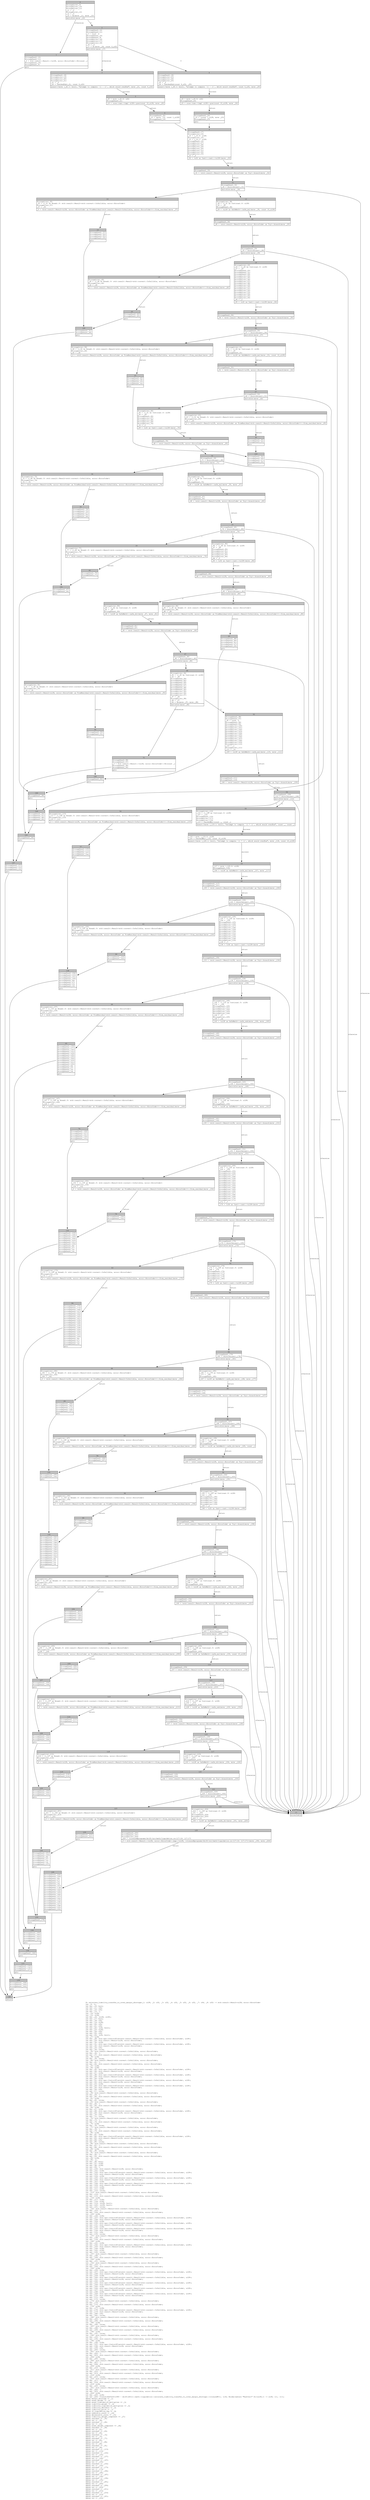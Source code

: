 digraph Mir_0_2382 {
    graph [fontname="Courier, monospace"];
    node [fontname="Courier, monospace"];
    edge [fontname="Courier, monospace"];
    label=<fn calculate_liability_transfer_to_cover_margin_shortage(_1: u128, _2: u32, _3: u32, _4: u32, _5: u32, _6: u32, _7: i64, _8: u32) -&gt; std::result::Result&lt;u128, error::ErrorCode&gt;<br align="left"/>let _9: ();<br align="left"/>let mut _10: bool;<br align="left"/>let mut _11: u32;<br align="left"/>let mut _12: u32;<br align="left"/>let mut _13: !;<br align="left"/>let _14: u128;<br align="left"/>let _15: u128;<br align="left"/>let mut _16: (u128, u128);<br align="left"/>let mut _17: bool;<br align="left"/>let mut _18: u32;<br align="left"/>let mut _19: u128;<br align="left"/>let mut _20: u32;<br align="left"/>let mut _21: u32;<br align="left"/>let mut _22: (u32, bool);<br align="left"/>let mut _23: u128;<br align="left"/>let mut _24: u32;<br align="left"/>let mut _25: u32;<br align="left"/>let mut _26: (u32, bool);<br align="left"/>let _27: u128;<br align="left"/>let mut _28: std::ops::ControlFlow&lt;std::result::Result&lt;std::convert::Infallible, error::ErrorCode&gt;, u128&gt;;<br align="left"/>let mut _29: std::result::Result&lt;u128, error::ErrorCode&gt;;<br align="left"/>let mut _30: u128;<br align="left"/>let mut _31: std::ops::ControlFlow&lt;std::result::Result&lt;std::convert::Infallible, error::ErrorCode&gt;, u128&gt;;<br align="left"/>let mut _32: std::result::Result&lt;u128, error::ErrorCode&gt;;<br align="left"/>let mut _33: u32;<br align="left"/>let mut _34: isize;<br align="left"/>let _35: std::result::Result&lt;std::convert::Infallible, error::ErrorCode&gt;;<br align="left"/>let mut _36: !;<br align="left"/>let mut _37: std::result::Result&lt;std::convert::Infallible, error::ErrorCode&gt;;<br align="left"/>let _38: u128;<br align="left"/>let mut _39: isize;<br align="left"/>let _40: std::result::Result&lt;std::convert::Infallible, error::ErrorCode&gt;;<br align="left"/>let mut _41: !;<br align="left"/>let mut _42: std::result::Result&lt;std::convert::Infallible, error::ErrorCode&gt;;<br align="left"/>let _43: u128;<br align="left"/>let _44: u128;<br align="left"/>let mut _45: std::ops::ControlFlow&lt;std::result::Result&lt;std::convert::Infallible, error::ErrorCode&gt;, u128&gt;;<br align="left"/>let mut _46: std::result::Result&lt;u128, error::ErrorCode&gt;;<br align="left"/>let mut _47: u128;<br align="left"/>let mut _48: std::ops::ControlFlow&lt;std::result::Result&lt;std::convert::Infallible, error::ErrorCode&gt;, u128&gt;;<br align="left"/>let mut _49: std::result::Result&lt;u128, error::ErrorCode&gt;;<br align="left"/>let mut _50: u128;<br align="left"/>let mut _51: std::ops::ControlFlow&lt;std::result::Result&lt;std::convert::Infallible, error::ErrorCode&gt;, u128&gt;;<br align="left"/>let mut _52: std::result::Result&lt;u128, error::ErrorCode&gt;;<br align="left"/>let mut _53: u128;<br align="left"/>let mut _54: std::ops::ControlFlow&lt;std::result::Result&lt;std::convert::Infallible, error::ErrorCode&gt;, u128&gt;;<br align="left"/>let mut _55: std::result::Result&lt;u128, error::ErrorCode&gt;;<br align="left"/>let mut _56: u32;<br align="left"/>let mut _57: isize;<br align="left"/>let _58: std::result::Result&lt;std::convert::Infallible, error::ErrorCode&gt;;<br align="left"/>let mut _59: !;<br align="left"/>let mut _60: std::result::Result&lt;std::convert::Infallible, error::ErrorCode&gt;;<br align="left"/>let _61: u128;<br align="left"/>let mut _62: isize;<br align="left"/>let _63: std::result::Result&lt;std::convert::Infallible, error::ErrorCode&gt;;<br align="left"/>let mut _64: !;<br align="left"/>let mut _65: std::result::Result&lt;std::convert::Infallible, error::ErrorCode&gt;;<br align="left"/>let _66: u128;<br align="left"/>let mut _67: u128;<br align="left"/>let mut _68: std::ops::ControlFlow&lt;std::result::Result&lt;std::convert::Infallible, error::ErrorCode&gt;, u128&gt;;<br align="left"/>let mut _69: std::result::Result&lt;u128, error::ErrorCode&gt;;<br align="left"/>let mut _70: u32;<br align="left"/>let mut _71: isize;<br align="left"/>let _72: std::result::Result&lt;std::convert::Infallible, error::ErrorCode&gt;;<br align="left"/>let mut _73: !;<br align="left"/>let mut _74: std::result::Result&lt;std::convert::Infallible, error::ErrorCode&gt;;<br align="left"/>let _75: u128;<br align="left"/>let mut _76: isize;<br align="left"/>let _77: std::result::Result&lt;std::convert::Infallible, error::ErrorCode&gt;;<br align="left"/>let mut _78: !;<br align="left"/>let mut _79: std::result::Result&lt;std::convert::Infallible, error::ErrorCode&gt;;<br align="left"/>let _80: u128;<br align="left"/>let mut _81: u128;<br align="left"/>let mut _82: std::ops::ControlFlow&lt;std::result::Result&lt;std::convert::Infallible, error::ErrorCode&gt;, u128&gt;;<br align="left"/>let mut _83: std::result::Result&lt;u128, error::ErrorCode&gt;;<br align="left"/>let mut _84: u32;<br align="left"/>let mut _85: isize;<br align="left"/>let _86: std::result::Result&lt;std::convert::Infallible, error::ErrorCode&gt;;<br align="left"/>let mut _87: !;<br align="left"/>let mut _88: std::result::Result&lt;std::convert::Infallible, error::ErrorCode&gt;;<br align="left"/>let _89: u128;<br align="left"/>let mut _90: isize;<br align="left"/>let _91: std::result::Result&lt;std::convert::Infallible, error::ErrorCode&gt;;<br align="left"/>let mut _92: !;<br align="left"/>let mut _93: std::result::Result&lt;std::convert::Infallible, error::ErrorCode&gt;;<br align="left"/>let _94: u128;<br align="left"/>let _95: ();<br align="left"/>let mut _96: bool;<br align="left"/>let mut _97: u128;<br align="left"/>let mut _98: u128;<br align="left"/>let mut _99: !;<br align="left"/>let mut _100: std::result::Result&lt;u128, error::ErrorCode&gt;;<br align="left"/>let mut _101: u128;<br align="left"/>let mut _102: std::ops::ControlFlow&lt;std::result::Result&lt;std::convert::Infallible, error::ErrorCode&gt;, u128&gt;;<br align="left"/>let mut _103: std::result::Result&lt;u128, error::ErrorCode&gt;;<br align="left"/>let mut _104: u128;<br align="left"/>let mut _105: std::ops::ControlFlow&lt;std::result::Result&lt;std::convert::Infallible, error::ErrorCode&gt;, u128&gt;;<br align="left"/>let mut _106: std::result::Result&lt;u128, error::ErrorCode&gt;;<br align="left"/>let mut _107: u128;<br align="left"/>let mut _108: std::ops::ControlFlow&lt;std::result::Result&lt;std::convert::Infallible, error::ErrorCode&gt;, u128&gt;;<br align="left"/>let mut _109: std::result::Result&lt;u128, error::ErrorCode&gt;;<br align="left"/>let mut _110: u128;<br align="left"/>let mut _111: u128;<br align="left"/>let mut _112: isize;<br align="left"/>let _113: std::result::Result&lt;std::convert::Infallible, error::ErrorCode&gt;;<br align="left"/>let mut _114: !;<br align="left"/>let mut _115: std::result::Result&lt;std::convert::Infallible, error::ErrorCode&gt;;<br align="left"/>let _116: u128;<br align="left"/>let mut _117: u128;<br align="left"/>let mut _118: u128;<br align="left"/>let mut _119: (u128, bool);<br align="left"/>let mut _120: (u128, bool);<br align="left"/>let mut _121: isize;<br align="left"/>let _122: std::result::Result&lt;std::convert::Infallible, error::ErrorCode&gt;;<br align="left"/>let mut _123: !;<br align="left"/>let mut _124: std::result::Result&lt;std::convert::Infallible, error::ErrorCode&gt;;<br align="left"/>let _125: u128;<br align="left"/>let mut _126: u128;<br align="left"/>let mut _127: std::ops::ControlFlow&lt;std::result::Result&lt;std::convert::Infallible, error::ErrorCode&gt;, u128&gt;;<br align="left"/>let mut _128: std::result::Result&lt;u128, error::ErrorCode&gt;;<br align="left"/>let mut _129: u128;<br align="left"/>let mut _130: std::ops::ControlFlow&lt;std::result::Result&lt;std::convert::Infallible, error::ErrorCode&gt;, u128&gt;;<br align="left"/>let mut _131: std::result::Result&lt;u128, error::ErrorCode&gt;;<br align="left"/>let mut _132: u128;<br align="left"/>let mut _133: std::ops::ControlFlow&lt;std::result::Result&lt;std::convert::Infallible, error::ErrorCode&gt;, u128&gt;;<br align="left"/>let mut _134: std::result::Result&lt;u128, error::ErrorCode&gt;;<br align="left"/>let mut _135: i64;<br align="left"/>let mut _136: isize;<br align="left"/>let _137: std::result::Result&lt;std::convert::Infallible, error::ErrorCode&gt;;<br align="left"/>let mut _138: !;<br align="left"/>let mut _139: std::result::Result&lt;std::convert::Infallible, error::ErrorCode&gt;;<br align="left"/>let _140: u128;<br align="left"/>let mut _141: u128;<br align="left"/>let mut _142: std::ops::ControlFlow&lt;std::result::Result&lt;std::convert::Infallible, error::ErrorCode&gt;, u128&gt;;<br align="left"/>let mut _143: std::result::Result&lt;u128, error::ErrorCode&gt;;<br align="left"/>let mut _144: u128;<br align="left"/>let mut _145: u128;<br align="left"/>let mut _146: isize;<br align="left"/>let _147: std::result::Result&lt;std::convert::Infallible, error::ErrorCode&gt;;<br align="left"/>let mut _148: !;<br align="left"/>let mut _149: std::result::Result&lt;std::convert::Infallible, error::ErrorCode&gt;;<br align="left"/>let _150: u128;<br align="left"/>let mut _151: isize;<br align="left"/>let _152: std::result::Result&lt;std::convert::Infallible, error::ErrorCode&gt;;<br align="left"/>let mut _153: !;<br align="left"/>let mut _154: std::result::Result&lt;std::convert::Infallible, error::ErrorCode&gt;;<br align="left"/>let _155: u128;<br align="left"/>let mut _156: u128;<br align="left"/>let mut _157: std::ops::ControlFlow&lt;std::result::Result&lt;std::convert::Infallible, error::ErrorCode&gt;, u128&gt;;<br align="left"/>let mut _158: std::result::Result&lt;u128, error::ErrorCode&gt;;<br align="left"/>let mut _159: u128;<br align="left"/>let mut _160: std::ops::ControlFlow&lt;std::result::Result&lt;std::convert::Infallible, error::ErrorCode&gt;, u128&gt;;<br align="left"/>let mut _161: std::result::Result&lt;u128, error::ErrorCode&gt;;<br align="left"/>let mut _162: u128;<br align="left"/>let mut _163: std::ops::ControlFlow&lt;std::result::Result&lt;std::convert::Infallible, error::ErrorCode&gt;, u128&gt;;<br align="left"/>let mut _164: std::result::Result&lt;u128, error::ErrorCode&gt;;<br align="left"/>let mut _165: u128;<br align="left"/>let mut _166: std::ops::ControlFlow&lt;std::result::Result&lt;std::convert::Infallible, error::ErrorCode&gt;, u128&gt;;<br align="left"/>let mut _167: std::result::Result&lt;u128, error::ErrorCode&gt;;<br align="left"/>let mut _168: u128;<br align="left"/>let mut _169: std::ops::ControlFlow&lt;std::result::Result&lt;std::convert::Infallible, error::ErrorCode&gt;, u128&gt;;<br align="left"/>let mut _170: std::result::Result&lt;u128, error::ErrorCode&gt;;<br align="left"/>let mut _171: i64;<br align="left"/>let mut _172: isize;<br align="left"/>let _173: std::result::Result&lt;std::convert::Infallible, error::ErrorCode&gt;;<br align="left"/>let mut _174: !;<br align="left"/>let mut _175: std::result::Result&lt;std::convert::Infallible, error::ErrorCode&gt;;<br align="left"/>let _176: u128;<br align="left"/>let mut _177: u128;<br align="left"/>let mut _178: std::ops::ControlFlow&lt;std::result::Result&lt;std::convert::Infallible, error::ErrorCode&gt;, u128&gt;;<br align="left"/>let mut _179: std::result::Result&lt;u128, error::ErrorCode&gt;;<br align="left"/>let mut _180: u32;<br align="left"/>let mut _181: isize;<br align="left"/>let _182: std::result::Result&lt;std::convert::Infallible, error::ErrorCode&gt;;<br align="left"/>let mut _183: !;<br align="left"/>let mut _184: std::result::Result&lt;std::convert::Infallible, error::ErrorCode&gt;;<br align="left"/>let _185: u128;<br align="left"/>let mut _186: isize;<br align="left"/>let _187: std::result::Result&lt;std::convert::Infallible, error::ErrorCode&gt;;<br align="left"/>let mut _188: !;<br align="left"/>let mut _189: std::result::Result&lt;std::convert::Infallible, error::ErrorCode&gt;;<br align="left"/>let _190: u128;<br align="left"/>let mut _191: isize;<br align="left"/>let _192: std::result::Result&lt;std::convert::Infallible, error::ErrorCode&gt;;<br align="left"/>let mut _193: !;<br align="left"/>let mut _194: std::result::Result&lt;std::convert::Infallible, error::ErrorCode&gt;;<br align="left"/>let _195: u128;<br align="left"/>let mut _196: u128;<br align="left"/>let mut _197: std::ops::ControlFlow&lt;std::result::Result&lt;std::convert::Infallible, error::ErrorCode&gt;, u128&gt;;<br align="left"/>let mut _198: std::result::Result&lt;u128, error::ErrorCode&gt;;<br align="left"/>let mut _199: u32;<br align="left"/>let mut _200: isize;<br align="left"/>let _201: std::result::Result&lt;std::convert::Infallible, error::ErrorCode&gt;;<br align="left"/>let mut _202: !;<br align="left"/>let mut _203: std::result::Result&lt;std::convert::Infallible, error::ErrorCode&gt;;<br align="left"/>let _204: u128;<br align="left"/>let mut _205: isize;<br align="left"/>let _206: std::result::Result&lt;std::convert::Infallible, error::ErrorCode&gt;;<br align="left"/>let mut _207: !;<br align="left"/>let mut _208: std::result::Result&lt;std::convert::Infallible, error::ErrorCode&gt;;<br align="left"/>let _209: u128;<br align="left"/>let mut _210: isize;<br align="left"/>let _211: std::result::Result&lt;std::convert::Infallible, error::ErrorCode&gt;;<br align="left"/>let mut _212: !;<br align="left"/>let mut _213: std::result::Result&lt;std::convert::Infallible, error::ErrorCode&gt;;<br align="left"/>let _214: u128;<br align="left"/>let mut _215: isize;<br align="left"/>let _216: std::result::Result&lt;std::convert::Infallible, error::ErrorCode&gt;;<br align="left"/>let mut _217: !;<br align="left"/>let mut _218: std::result::Result&lt;std::convert::Infallible, error::ErrorCode&gt;;<br align="left"/>let _219: u128;<br align="left"/>let mut _220: isize;<br align="left"/>let _221: std::result::Result&lt;std::convert::Infallible, error::ErrorCode&gt;;<br align="left"/>let mut _222: !;<br align="left"/>let mut _223: std::result::Result&lt;std::convert::Infallible, error::ErrorCode&gt;;<br align="left"/>let _224: u128;<br align="left"/>let mut _225: u128;<br align="left"/>let mut _226: Closure(DefId(0:2383 ~ drift[d311]::math::liquidation::calculate_liability_transfer_to_cover_margin_shortage::{closure#0}), [i32, Binder(extern &quot;RustCall&quot; fn((u128,)) -&gt; u128, []), ()]);<br align="left"/>debug margin_shortage =&gt; _1;<br align="left"/>debug asset_weight =&gt; _2;<br align="left"/>debug asset_liquidation_multiplier =&gt; _3;<br align="left"/>debug liability_weight =&gt; _4;<br align="left"/>debug liability_liquidation_multiplier =&gt; _5;<br align="left"/>debug liability_decimals =&gt; _6;<br align="left"/>debug liability_price =&gt; _7;<br align="left"/>debug if_liquidation_fee =&gt; _8;<br align="left"/>debug numerator_scale =&gt; _14;<br align="left"/>debug denominator_scale =&gt; _15;<br align="left"/>debug liability_weight_component =&gt; _27;<br align="left"/>debug residual =&gt; _35;<br align="left"/>debug val =&gt; _38;<br align="left"/>debug residual =&gt; _40;<br align="left"/>debug val =&gt; _43;<br align="left"/>debug asset_weight_component =&gt; _44;<br align="left"/>debug residual =&gt; _58;<br align="left"/>debug val =&gt; _61;<br align="left"/>debug residual =&gt; _63;<br align="left"/>debug val =&gt; _66;<br align="left"/>debug residual =&gt; _72;<br align="left"/>debug val =&gt; _75;<br align="left"/>debug residual =&gt; _77;<br align="left"/>debug val =&gt; _80;<br align="left"/>debug residual =&gt; _86;<br align="left"/>debug val =&gt; _89;<br align="left"/>debug residual =&gt; _91;<br align="left"/>debug val =&gt; _94;<br align="left"/>debug residual =&gt; _113;<br align="left"/>debug val =&gt; _116;<br align="left"/>debug residual =&gt; _122;<br align="left"/>debug val =&gt; _125;<br align="left"/>debug residual =&gt; _137;<br align="left"/>debug val =&gt; _140;<br align="left"/>debug residual =&gt; _147;<br align="left"/>debug val =&gt; _150;<br align="left"/>debug residual =&gt; _152;<br align="left"/>debug val =&gt; _155;<br align="left"/>debug residual =&gt; _173;<br align="left"/>debug val =&gt; _176;<br align="left"/>debug residual =&gt; _182;<br align="left"/>debug val =&gt; _185;<br align="left"/>debug residual =&gt; _187;<br align="left"/>debug val =&gt; _190;<br align="left"/>debug residual =&gt; _192;<br align="left"/>debug val =&gt; _195;<br align="left"/>debug residual =&gt; _201;<br align="left"/>debug val =&gt; _204;<br align="left"/>debug residual =&gt; _206;<br align="left"/>debug val =&gt; _209;<br align="left"/>debug residual =&gt; _211;<br align="left"/>debug val =&gt; _214;<br align="left"/>debug residual =&gt; _216;<br align="left"/>debug val =&gt; _219;<br align="left"/>debug residual =&gt; _221;<br align="left"/>debug val =&gt; _224;<br align="left"/>>;
    bb0__0_2382 [shape="none", label=<<table border="0" cellborder="1" cellspacing="0"><tr><td bgcolor="gray" align="center" colspan="1">0</td></tr><tr><td align="left" balign="left">StorageLive(_9)<br/>StorageLive(_10)<br/>StorageLive(_11)<br/>_11 = _2<br/>StorageLive(_12)<br/>_12 = _4<br/>_10 = Ge(move _11, move _12)<br/></td></tr><tr><td align="left">switchInt(move _10)</td></tr></table>>];
    bb1__0_2382 [shape="none", label=<<table border="0" cellborder="1" cellspacing="0"><tr><td bgcolor="gray" align="center" colspan="1">1</td></tr><tr><td align="left" balign="left">StorageDead(_12)<br/>StorageDead(_11)<br/>_0 = std::result::Result::&lt;u128, error::ErrorCode&gt;::Ok(const _)<br/>StorageDead(_10)<br/>StorageDead(_9)<br/></td></tr><tr><td align="left">goto</td></tr></table>>];
    bb2__0_2382 [shape="none", label=<<table border="0" cellborder="1" cellspacing="0"><tr><td bgcolor="gray" align="center" colspan="1">2</td></tr><tr><td align="left" balign="left">StorageDead(_12)<br/>StorageDead(_11)<br/>_9 = const ()<br/>StorageDead(_10)<br/>StorageDead(_9)<br/>StorageLive(_16)<br/>StorageLive(_17)<br/>StorageLive(_18)<br/>_18 = _6<br/>_17 = Gt(move _18, const 6_u32)<br/></td></tr><tr><td align="left">switchInt(move _17)</td></tr></table>>];
    bb3__0_2382 [shape="none", label=<<table border="0" cellborder="1" cellspacing="0"><tr><td bgcolor="gray" align="center" colspan="1">3</td></tr><tr><td align="left" balign="left">StorageDead(_18)<br/>StorageLive(_19)<br/>StorageLive(_20)<br/>StorageLive(_21)<br/>_21 = _6<br/>_22 = CheckedSub(_21, const 6_u32)<br/></td></tr><tr><td align="left">assert(!move (_22.1: bool), &quot;attempt to compute `{} - {}`, which would overflow&quot;, move _21, const 6_u32)</td></tr></table>>];
    bb4__0_2382 [shape="none", label=<<table border="0" cellborder="1" cellspacing="0"><tr><td bgcolor="gray" align="center" colspan="1">4</td></tr><tr><td align="left" balign="left">StorageDead(_18)<br/>StorageLive(_23)<br/>StorageLive(_24)<br/>StorageLive(_25)<br/>_25 = _6<br/>_26 = CheckedSub(const 6_u32, _25)<br/></td></tr><tr><td align="left">assert(!move (_26.1: bool), &quot;attempt to compute `{} - {}`, which would overflow&quot;, const 6_u32, move _25)</td></tr></table>>];
    bb5__0_2382 [shape="none", label=<<table border="0" cellborder="1" cellspacing="0"><tr><td bgcolor="gray" align="center" colspan="1">5</td></tr><tr><td align="left" balign="left">_20 = move (_22.0: u32)<br/>StorageDead(_21)<br/></td></tr><tr><td align="left">_19 = core::num::&lt;impl u128&gt;::pow(const 10_u128, move _20)</td></tr></table>>];
    bb6__0_2382 [shape="none", label=<<table border="0" cellborder="1" cellspacing="0"><tr><td bgcolor="gray" align="center" colspan="1">6</td></tr><tr><td align="left" balign="left">StorageDead(_20)<br/>_16 = (move _19, const 1_u128)<br/>StorageDead(_19)<br/></td></tr><tr><td align="left">goto</td></tr></table>>];
    bb7__0_2382 [shape="none", label=<<table border="0" cellborder="1" cellspacing="0"><tr><td bgcolor="gray" align="center" colspan="1">7</td></tr><tr><td align="left" balign="left">_24 = move (_26.0: u32)<br/>StorageDead(_25)<br/></td></tr><tr><td align="left">_23 = core::num::&lt;impl u128&gt;::pow(const 10_u128, move _24)</td></tr></table>>];
    bb8__0_2382 [shape="none", label=<<table border="0" cellborder="1" cellspacing="0"><tr><td bgcolor="gray" align="center" colspan="1">8</td></tr><tr><td align="left" balign="left">StorageDead(_24)<br/>_16 = (const 1_u128, move _23)<br/>StorageDead(_23)<br/></td></tr><tr><td align="left">goto</td></tr></table>>];
    bb9__0_2382 [shape="none", label=<<table border="0" cellborder="1" cellspacing="0"><tr><td bgcolor="gray" align="center" colspan="1">9</td></tr><tr><td align="left" balign="left">StorageDead(_17)<br/>StorageLive(_14)<br/>_14 = (_16.0: u128)<br/>StorageLive(_15)<br/>_15 = (_16.1: u128)<br/>StorageDead(_16)<br/>StorageLive(_27)<br/>StorageLive(_28)<br/>StorageLive(_29)<br/>StorageLive(_30)<br/>StorageLive(_31)<br/>StorageLive(_32)<br/>StorageLive(_33)<br/>_33 = _4<br/></td></tr><tr><td align="left">_32 = &lt;u32 as Cast&gt;::cast::&lt;u128&gt;(move _33)</td></tr></table>>];
    bb10__0_2382 [shape="none", label=<<table border="0" cellborder="1" cellspacing="0"><tr><td bgcolor="gray" align="center" colspan="1">10</td></tr><tr><td align="left" balign="left">StorageDead(_33)<br/></td></tr><tr><td align="left">_31 = &lt;std::result::Result&lt;u128, error::ErrorCode&gt; as Try&gt;::branch(move _32)</td></tr></table>>];
    bb11__0_2382 [shape="none", label=<<table border="0" cellborder="1" cellspacing="0"><tr><td bgcolor="gray" align="center" colspan="1">11</td></tr><tr><td align="left" balign="left">StorageDead(_32)<br/>_34 = discriminant(_31)<br/></td></tr><tr><td align="left">switchInt(move _34)</td></tr></table>>];
    bb12__0_2382 [shape="none", label=<<table border="0" cellborder="1" cellspacing="0"><tr><td bgcolor="gray" align="center" colspan="1">12</td></tr><tr><td align="left" balign="left">StorageLive(_38)<br/>_38 = ((_31 as Continue).0: u128)<br/>_30 = _38<br/>StorageDead(_38)<br/></td></tr><tr><td align="left">_29 = &lt;u128 as SafeMath&gt;::safe_mul(move _30, const 10_u128)</td></tr></table>>];
    bb13__0_2382 [shape="none", label=<<table border="0" cellborder="1" cellspacing="0"><tr><td bgcolor="gray" align="center" colspan="1">13</td></tr><tr><td align="left">unreachable</td></tr></table>>];
    bb14__0_2382 [shape="none", label=<<table border="0" cellborder="1" cellspacing="0"><tr><td bgcolor="gray" align="center" colspan="1">14</td></tr><tr><td align="left" balign="left">StorageLive(_35)<br/>_35 = ((_31 as Break).0: std::result::Result&lt;std::convert::Infallible, error::ErrorCode&gt;)<br/>StorageLive(_37)<br/>_37 = _35<br/></td></tr><tr><td align="left">_0 = &lt;std::result::Result&lt;u128, error::ErrorCode&gt; as FromResidual&lt;std::result::Result&lt;Infallible, error::ErrorCode&gt;&gt;&gt;::from_residual(move _37)</td></tr></table>>];
    bb15__0_2382 [shape="none", label=<<table border="0" cellborder="1" cellspacing="0"><tr><td bgcolor="gray" align="center" colspan="1">15</td></tr><tr><td align="left" balign="left">StorageDead(_37)<br/>StorageDead(_35)<br/>StorageDead(_30)<br/>StorageDead(_29)<br/></td></tr><tr><td align="left">goto</td></tr></table>>];
    bb16__0_2382 [shape="none", label=<<table border="0" cellborder="1" cellspacing="0"><tr><td bgcolor="gray" align="center" colspan="1">16</td></tr><tr><td align="left" balign="left">StorageDead(_30)<br/></td></tr><tr><td align="left">_28 = &lt;std::result::Result&lt;u128, error::ErrorCode&gt; as Try&gt;::branch(move _29)</td></tr></table>>];
    bb17__0_2382 [shape="none", label=<<table border="0" cellborder="1" cellspacing="0"><tr><td bgcolor="gray" align="center" colspan="1">17</td></tr><tr><td align="left" balign="left">StorageDead(_29)<br/>_39 = discriminant(_28)<br/></td></tr><tr><td align="left">switchInt(move _39)</td></tr></table>>];
    bb18__0_2382 [shape="none", label=<<table border="0" cellborder="1" cellspacing="0"><tr><td bgcolor="gray" align="center" colspan="1">18</td></tr><tr><td align="left" balign="left">StorageLive(_43)<br/>_43 = ((_28 as Continue).0: u128)<br/>_27 = _43<br/>StorageDead(_43)<br/>StorageDead(_31)<br/>StorageDead(_28)<br/>StorageLive(_44)<br/>StorageLive(_45)<br/>StorageLive(_46)<br/>StorageLive(_47)<br/>StorageLive(_48)<br/>StorageLive(_49)<br/>StorageLive(_50)<br/>StorageLive(_51)<br/>StorageLive(_52)<br/>StorageLive(_53)<br/>StorageLive(_54)<br/>StorageLive(_55)<br/>StorageLive(_56)<br/>_56 = _2<br/></td></tr><tr><td align="left">_55 = &lt;u32 as Cast&gt;::cast::&lt;u128&gt;(move _56)</td></tr></table>>];
    bb19__0_2382 [shape="none", label=<<table border="0" cellborder="1" cellspacing="0"><tr><td bgcolor="gray" align="center" colspan="1">19</td></tr><tr><td align="left" balign="left">StorageLive(_40)<br/>_40 = ((_28 as Break).0: std::result::Result&lt;std::convert::Infallible, error::ErrorCode&gt;)<br/>StorageLive(_42)<br/>_42 = _40<br/></td></tr><tr><td align="left">_0 = &lt;std::result::Result&lt;u128, error::ErrorCode&gt; as FromResidual&lt;std::result::Result&lt;Infallible, error::ErrorCode&gt;&gt;&gt;::from_residual(move _42)</td></tr></table>>];
    bb20__0_2382 [shape="none", label=<<table border="0" cellborder="1" cellspacing="0"><tr><td bgcolor="gray" align="center" colspan="1">20</td></tr><tr><td align="left" balign="left">StorageDead(_42)<br/>StorageDead(_40)<br/></td></tr><tr><td align="left">goto</td></tr></table>>];
    bb21__0_2382 [shape="none", label=<<table border="0" cellborder="1" cellspacing="0"><tr><td bgcolor="gray" align="center" colspan="1">21</td></tr><tr><td align="left" balign="left">StorageDead(_56)<br/></td></tr><tr><td align="left">_54 = &lt;std::result::Result&lt;u128, error::ErrorCode&gt; as Try&gt;::branch(move _55)</td></tr></table>>];
    bb22__0_2382 [shape="none", label=<<table border="0" cellborder="1" cellspacing="0"><tr><td bgcolor="gray" align="center" colspan="1">22</td></tr><tr><td align="left" balign="left">StorageDead(_55)<br/>_57 = discriminant(_54)<br/></td></tr><tr><td align="left">switchInt(move _57)</td></tr></table>>];
    bb23__0_2382 [shape="none", label=<<table border="0" cellborder="1" cellspacing="0"><tr><td bgcolor="gray" align="center" colspan="1">23</td></tr><tr><td align="left" balign="left">StorageLive(_61)<br/>_61 = ((_54 as Continue).0: u128)<br/>_53 = _61<br/>StorageDead(_61)<br/></td></tr><tr><td align="left">_52 = &lt;u128 as SafeMath&gt;::safe_mul(move _53, const 10_u128)</td></tr></table>>];
    bb24__0_2382 [shape="none", label=<<table border="0" cellborder="1" cellspacing="0"><tr><td bgcolor="gray" align="center" colspan="1">24</td></tr><tr><td align="left" balign="left">StorageLive(_58)<br/>_58 = ((_54 as Break).0: std::result::Result&lt;std::convert::Infallible, error::ErrorCode&gt;)<br/>StorageLive(_60)<br/>_60 = _58<br/></td></tr><tr><td align="left">_0 = &lt;std::result::Result&lt;u128, error::ErrorCode&gt; as FromResidual&lt;std::result::Result&lt;Infallible, error::ErrorCode&gt;&gt;&gt;::from_residual(move _60)</td></tr></table>>];
    bb25__0_2382 [shape="none", label=<<table border="0" cellborder="1" cellspacing="0"><tr><td bgcolor="gray" align="center" colspan="1">25</td></tr><tr><td align="left" balign="left">StorageDead(_60)<br/>StorageDead(_58)<br/>StorageDead(_53)<br/>StorageDead(_52)<br/></td></tr><tr><td align="left">goto</td></tr></table>>];
    bb26__0_2382 [shape="none", label=<<table border="0" cellborder="1" cellspacing="0"><tr><td bgcolor="gray" align="center" colspan="1">26</td></tr><tr><td align="left" balign="left">StorageDead(_53)<br/></td></tr><tr><td align="left">_51 = &lt;std::result::Result&lt;u128, error::ErrorCode&gt; as Try&gt;::branch(move _52)</td></tr></table>>];
    bb27__0_2382 [shape="none", label=<<table border="0" cellborder="1" cellspacing="0"><tr><td bgcolor="gray" align="center" colspan="1">27</td></tr><tr><td align="left" balign="left">StorageDead(_52)<br/>_62 = discriminant(_51)<br/></td></tr><tr><td align="left">switchInt(move _62)</td></tr></table>>];
    bb28__0_2382 [shape="none", label=<<table border="0" cellborder="1" cellspacing="0"><tr><td bgcolor="gray" align="center" colspan="1">28</td></tr><tr><td align="left" balign="left">StorageLive(_66)<br/>_66 = ((_51 as Continue).0: u128)<br/>_50 = _66<br/>StorageDead(_66)<br/>StorageLive(_67)<br/>StorageLive(_68)<br/>StorageLive(_69)<br/>StorageLive(_70)<br/>_70 = _3<br/></td></tr><tr><td align="left">_69 = &lt;u32 as Cast&gt;::cast::&lt;u128&gt;(move _70)</td></tr></table>>];
    bb29__0_2382 [shape="none", label=<<table border="0" cellborder="1" cellspacing="0"><tr><td bgcolor="gray" align="center" colspan="1">29</td></tr><tr><td align="left" balign="left">StorageLive(_63)<br/>_63 = ((_51 as Break).0: std::result::Result&lt;std::convert::Infallible, error::ErrorCode&gt;)<br/>StorageLive(_65)<br/>_65 = _63<br/></td></tr><tr><td align="left">_0 = &lt;std::result::Result&lt;u128, error::ErrorCode&gt; as FromResidual&lt;std::result::Result&lt;Infallible, error::ErrorCode&gt;&gt;&gt;::from_residual(move _65)</td></tr></table>>];
    bb30__0_2382 [shape="none", label=<<table border="0" cellborder="1" cellspacing="0"><tr><td bgcolor="gray" align="center" colspan="1">30</td></tr><tr><td align="left" balign="left">StorageDead(_65)<br/>StorageDead(_63)<br/></td></tr><tr><td align="left">goto</td></tr></table>>];
    bb31__0_2382 [shape="none", label=<<table border="0" cellborder="1" cellspacing="0"><tr><td bgcolor="gray" align="center" colspan="1">31</td></tr><tr><td align="left" balign="left">StorageDead(_70)<br/></td></tr><tr><td align="left">_68 = &lt;std::result::Result&lt;u128, error::ErrorCode&gt; as Try&gt;::branch(move _69)</td></tr></table>>];
    bb32__0_2382 [shape="none", label=<<table border="0" cellborder="1" cellspacing="0"><tr><td bgcolor="gray" align="center" colspan="1">32</td></tr><tr><td align="left" balign="left">StorageDead(_69)<br/>_71 = discriminant(_68)<br/></td></tr><tr><td align="left">switchInt(move _71)</td></tr></table>>];
    bb33__0_2382 [shape="none", label=<<table border="0" cellborder="1" cellspacing="0"><tr><td bgcolor="gray" align="center" colspan="1">33</td></tr><tr><td align="left" balign="left">StorageLive(_75)<br/>_75 = ((_68 as Continue).0: u128)<br/>_67 = _75<br/>StorageDead(_75)<br/></td></tr><tr><td align="left">_49 = &lt;u128 as SafeMath&gt;::safe_mul(move _50, move _67)</td></tr></table>>];
    bb34__0_2382 [shape="none", label=<<table border="0" cellborder="1" cellspacing="0"><tr><td bgcolor="gray" align="center" colspan="1">34</td></tr><tr><td align="left" balign="left">StorageLive(_72)<br/>_72 = ((_68 as Break).0: std::result::Result&lt;std::convert::Infallible, error::ErrorCode&gt;)<br/>StorageLive(_74)<br/>_74 = _72<br/></td></tr><tr><td align="left">_0 = &lt;std::result::Result&lt;u128, error::ErrorCode&gt; as FromResidual&lt;std::result::Result&lt;Infallible, error::ErrorCode&gt;&gt;&gt;::from_residual(move _74)</td></tr></table>>];
    bb35__0_2382 [shape="none", label=<<table border="0" cellborder="1" cellspacing="0"><tr><td bgcolor="gray" align="center" colspan="1">35</td></tr><tr><td align="left" balign="left">StorageDead(_74)<br/>StorageDead(_72)<br/>StorageDead(_67)<br/>StorageDead(_50)<br/>StorageDead(_49)<br/></td></tr><tr><td align="left">goto</td></tr></table>>];
    bb36__0_2382 [shape="none", label=<<table border="0" cellborder="1" cellspacing="0"><tr><td bgcolor="gray" align="center" colspan="1">36</td></tr><tr><td align="left" balign="left">StorageDead(_67)<br/>StorageDead(_50)<br/></td></tr><tr><td align="left">_48 = &lt;std::result::Result&lt;u128, error::ErrorCode&gt; as Try&gt;::branch(move _49)</td></tr></table>>];
    bb37__0_2382 [shape="none", label=<<table border="0" cellborder="1" cellspacing="0"><tr><td bgcolor="gray" align="center" colspan="1">37</td></tr><tr><td align="left" balign="left">StorageDead(_49)<br/>_76 = discriminant(_48)<br/></td></tr><tr><td align="left">switchInt(move _76)</td></tr></table>>];
    bb38__0_2382 [shape="none", label=<<table border="0" cellborder="1" cellspacing="0"><tr><td bgcolor="gray" align="center" colspan="1">38</td></tr><tr><td align="left" balign="left">StorageLive(_80)<br/>_80 = ((_48 as Continue).0: u128)<br/>_47 = _80<br/>StorageDead(_80)<br/>StorageLive(_81)<br/>StorageLive(_82)<br/>StorageLive(_83)<br/>StorageLive(_84)<br/>_84 = _5<br/></td></tr><tr><td align="left">_83 = &lt;u32 as Cast&gt;::cast::&lt;u128&gt;(move _84)</td></tr></table>>];
    bb39__0_2382 [shape="none", label=<<table border="0" cellborder="1" cellspacing="0"><tr><td bgcolor="gray" align="center" colspan="1">39</td></tr><tr><td align="left" balign="left">StorageLive(_77)<br/>_77 = ((_48 as Break).0: std::result::Result&lt;std::convert::Infallible, error::ErrorCode&gt;)<br/>StorageLive(_79)<br/>_79 = _77<br/></td></tr><tr><td align="left">_0 = &lt;std::result::Result&lt;u128, error::ErrorCode&gt; as FromResidual&lt;std::result::Result&lt;Infallible, error::ErrorCode&gt;&gt;&gt;::from_residual(move _79)</td></tr></table>>];
    bb40__0_2382 [shape="none", label=<<table border="0" cellborder="1" cellspacing="0"><tr><td bgcolor="gray" align="center" colspan="1">40</td></tr><tr><td align="left" balign="left">StorageDead(_79)<br/>StorageDead(_77)<br/></td></tr><tr><td align="left">goto</td></tr></table>>];
    bb41__0_2382 [shape="none", label=<<table border="0" cellborder="1" cellspacing="0"><tr><td bgcolor="gray" align="center" colspan="1">41</td></tr><tr><td align="left" balign="left">StorageDead(_84)<br/></td></tr><tr><td align="left">_82 = &lt;std::result::Result&lt;u128, error::ErrorCode&gt; as Try&gt;::branch(move _83)</td></tr></table>>];
    bb42__0_2382 [shape="none", label=<<table border="0" cellborder="1" cellspacing="0"><tr><td bgcolor="gray" align="center" colspan="1">42</td></tr><tr><td align="left" balign="left">StorageDead(_83)<br/>_85 = discriminant(_82)<br/></td></tr><tr><td align="left">switchInt(move _85)</td></tr></table>>];
    bb43__0_2382 [shape="none", label=<<table border="0" cellborder="1" cellspacing="0"><tr><td bgcolor="gray" align="center" colspan="1">43</td></tr><tr><td align="left" balign="left">StorageLive(_89)<br/>_89 = ((_82 as Continue).0: u128)<br/>_81 = _89<br/>StorageDead(_89)<br/></td></tr><tr><td align="left">_46 = &lt;u128 as SafeMath&gt;::safe_div(move _47, move _81)</td></tr></table>>];
    bb44__0_2382 [shape="none", label=<<table border="0" cellborder="1" cellspacing="0"><tr><td bgcolor="gray" align="center" colspan="1">44</td></tr><tr><td align="left" balign="left">StorageLive(_86)<br/>_86 = ((_82 as Break).0: std::result::Result&lt;std::convert::Infallible, error::ErrorCode&gt;)<br/>StorageLive(_88)<br/>_88 = _86<br/></td></tr><tr><td align="left">_0 = &lt;std::result::Result&lt;u128, error::ErrorCode&gt; as FromResidual&lt;std::result::Result&lt;Infallible, error::ErrorCode&gt;&gt;&gt;::from_residual(move _88)</td></tr></table>>];
    bb45__0_2382 [shape="none", label=<<table border="0" cellborder="1" cellspacing="0"><tr><td bgcolor="gray" align="center" colspan="1">45</td></tr><tr><td align="left" balign="left">StorageDead(_88)<br/>StorageDead(_86)<br/>StorageDead(_81)<br/>StorageDead(_47)<br/>StorageDead(_46)<br/></td></tr><tr><td align="left">goto</td></tr></table>>];
    bb46__0_2382 [shape="none", label=<<table border="0" cellborder="1" cellspacing="0"><tr><td bgcolor="gray" align="center" colspan="1">46</td></tr><tr><td align="left" balign="left">StorageDead(_81)<br/>StorageDead(_47)<br/></td></tr><tr><td align="left">_45 = &lt;std::result::Result&lt;u128, error::ErrorCode&gt; as Try&gt;::branch(move _46)</td></tr></table>>];
    bb47__0_2382 [shape="none", label=<<table border="0" cellborder="1" cellspacing="0"><tr><td bgcolor="gray" align="center" colspan="1">47</td></tr><tr><td align="left" balign="left">StorageDead(_46)<br/>_90 = discriminant(_45)<br/></td></tr><tr><td align="left">switchInt(move _90)</td></tr></table>>];
    bb48__0_2382 [shape="none", label=<<table border="0" cellborder="1" cellspacing="0"><tr><td bgcolor="gray" align="center" colspan="1">48</td></tr><tr><td align="left" balign="left">StorageLive(_94)<br/>_94 = ((_45 as Continue).0: u128)<br/>_44 = _94<br/>StorageDead(_94)<br/>StorageDead(_82)<br/>StorageDead(_68)<br/>StorageDead(_54)<br/>StorageDead(_51)<br/>StorageDead(_48)<br/>StorageDead(_45)<br/>StorageLive(_95)<br/>StorageLive(_96)<br/>StorageLive(_97)<br/>_97 = _44<br/>StorageLive(_98)<br/>_98 = _27<br/>_96 = Ge(move _97, move _98)<br/></td></tr><tr><td align="left">switchInt(move _96)</td></tr></table>>];
    bb49__0_2382 [shape="none", label=<<table border="0" cellborder="1" cellspacing="0"><tr><td bgcolor="gray" align="center" colspan="1">49</td></tr><tr><td align="left" balign="left">StorageLive(_91)<br/>_91 = ((_45 as Break).0: std::result::Result&lt;std::convert::Infallible, error::ErrorCode&gt;)<br/>StorageLive(_93)<br/>_93 = _91<br/></td></tr><tr><td align="left">_0 = &lt;std::result::Result&lt;u128, error::ErrorCode&gt; as FromResidual&lt;std::result::Result&lt;Infallible, error::ErrorCode&gt;&gt;&gt;::from_residual(move _93)</td></tr></table>>];
    bb50__0_2382 [shape="none", label=<<table border="0" cellborder="1" cellspacing="0"><tr><td bgcolor="gray" align="center" colspan="1">50</td></tr><tr><td align="left" balign="left">StorageDead(_93)<br/>StorageDead(_91)<br/></td></tr><tr><td align="left">goto</td></tr></table>>];
    bb51__0_2382 [shape="none", label=<<table border="0" cellborder="1" cellspacing="0"><tr><td bgcolor="gray" align="center" colspan="1">51</td></tr><tr><td align="left" balign="left">StorageDead(_98)<br/>StorageDead(_97)<br/>_0 = std::result::Result::&lt;u128, error::ErrorCode&gt;::Ok(const _)<br/>StorageDead(_96)<br/>StorageDead(_95)<br/></td></tr><tr><td align="left">goto</td></tr></table>>];
    bb52__0_2382 [shape="none", label=<<table border="0" cellborder="1" cellspacing="0"><tr><td bgcolor="gray" align="center" colspan="1">52</td></tr><tr><td align="left" balign="left">StorageDead(_98)<br/>StorageDead(_97)<br/>_95 = const ()<br/>StorageDead(_96)<br/>StorageDead(_95)<br/>StorageLive(_100)<br/>StorageLive(_101)<br/>StorageLive(_102)<br/>StorageLive(_103)<br/>StorageLive(_104)<br/>StorageLive(_105)<br/>StorageLive(_106)<br/>StorageLive(_107)<br/>StorageLive(_108)<br/>StorageLive(_109)<br/>StorageLive(_110)<br/>_110 = _1<br/>StorageLive(_111)<br/>_111 = _14<br/></td></tr><tr><td align="left">_109 = &lt;u128 as SafeMath&gt;::safe_mul(move _110, move _111)</td></tr></table>>];
    bb53__0_2382 [shape="none", label=<<table border="0" cellborder="1" cellspacing="0"><tr><td bgcolor="gray" align="center" colspan="1">53</td></tr><tr><td align="left" balign="left">StorageDead(_111)<br/>StorageDead(_110)<br/></td></tr><tr><td align="left">_108 = &lt;std::result::Result&lt;u128, error::ErrorCode&gt; as Try&gt;::branch(move _109)</td></tr></table>>];
    bb54__0_2382 [shape="none", label=<<table border="0" cellborder="1" cellspacing="0"><tr><td bgcolor="gray" align="center" colspan="1">54</td></tr><tr><td align="left" balign="left">StorageDead(_109)<br/>_112 = discriminant(_108)<br/></td></tr><tr><td align="left">switchInt(move _112)</td></tr></table>>];
    bb55__0_2382 [shape="none", label=<<table border="0" cellborder="1" cellspacing="0"><tr><td bgcolor="gray" align="center" colspan="1">55</td></tr><tr><td align="left" balign="left">StorageLive(_116)<br/>_116 = ((_108 as Continue).0: u128)<br/>_107 = _116<br/>StorageDead(_116)<br/>StorageLive(_117)<br/>StorageLive(_118)<br/>_119 = CheckedMul(const _, const _)<br/></td></tr><tr><td align="left">assert(!move (_119.1: bool), &quot;attempt to compute `{} * {}`, which would overflow&quot;, const _, const _)</td></tr></table>>];
    bb56__0_2382 [shape="none", label=<<table border="0" cellborder="1" cellspacing="0"><tr><td bgcolor="gray" align="center" colspan="1">56</td></tr><tr><td align="left" balign="left">StorageLive(_113)<br/>_113 = ((_108 as Break).0: std::result::Result&lt;std::convert::Infallible, error::ErrorCode&gt;)<br/>StorageLive(_115)<br/>_115 = _113<br/></td></tr><tr><td align="left">_0 = &lt;std::result::Result&lt;u128, error::ErrorCode&gt; as FromResidual&lt;std::result::Result&lt;Infallible, error::ErrorCode&gt;&gt;&gt;::from_residual(move _115)</td></tr></table>>];
    bb57__0_2382 [shape="none", label=<<table border="0" cellborder="1" cellspacing="0"><tr><td bgcolor="gray" align="center" colspan="1">57</td></tr><tr><td align="left" balign="left">StorageDead(_115)<br/>StorageDead(_113)<br/>StorageDead(_107)<br/>StorageDead(_106)<br/></td></tr><tr><td align="left">goto</td></tr></table>>];
    bb58__0_2382 [shape="none", label=<<table border="0" cellborder="1" cellspacing="0"><tr><td bgcolor="gray" align="center" colspan="1">58</td></tr><tr><td align="left" balign="left">_118 = move (_119.0: u128)<br/>_120 = CheckedMul(_118, const 10_u128)<br/></td></tr><tr><td align="left">assert(!move (_120.1: bool), &quot;attempt to compute `{} * {}`, which would overflow&quot;, move _118, const 10_u128)</td></tr></table>>];
    bb59__0_2382 [shape="none", label=<<table border="0" cellborder="1" cellspacing="0"><tr><td bgcolor="gray" align="center" colspan="1">59</td></tr><tr><td align="left" balign="left">_117 = move (_120.0: u128)<br/>StorageDead(_118)<br/></td></tr><tr><td align="left">_106 = &lt;u128 as SafeMath&gt;::safe_mul(move _107, move _117)</td></tr></table>>];
    bb60__0_2382 [shape="none", label=<<table border="0" cellborder="1" cellspacing="0"><tr><td bgcolor="gray" align="center" colspan="1">60</td></tr><tr><td align="left" balign="left">StorageDead(_117)<br/>StorageDead(_107)<br/></td></tr><tr><td align="left">_105 = &lt;std::result::Result&lt;u128, error::ErrorCode&gt; as Try&gt;::branch(move _106)</td></tr></table>>];
    bb61__0_2382 [shape="none", label=<<table border="0" cellborder="1" cellspacing="0"><tr><td bgcolor="gray" align="center" colspan="1">61</td></tr><tr><td align="left" balign="left">StorageDead(_106)<br/>_121 = discriminant(_105)<br/></td></tr><tr><td align="left">switchInt(move _121)</td></tr></table>>];
    bb62__0_2382 [shape="none", label=<<table border="0" cellborder="1" cellspacing="0"><tr><td bgcolor="gray" align="center" colspan="1">62</td></tr><tr><td align="left" balign="left">StorageLive(_125)<br/>_125 = ((_105 as Continue).0: u128)<br/>_104 = _125<br/>StorageDead(_125)<br/>StorageLive(_126)<br/>StorageLive(_127)<br/>StorageLive(_128)<br/>StorageLive(_129)<br/>StorageLive(_130)<br/>StorageLive(_131)<br/>StorageLive(_132)<br/>StorageLive(_133)<br/>StorageLive(_134)<br/>StorageLive(_135)<br/>_135 = _7<br/></td></tr><tr><td align="left">_134 = &lt;i64 as Cast&gt;::cast::&lt;u128&gt;(move _135)</td></tr></table>>];
    bb63__0_2382 [shape="none", label=<<table border="0" cellborder="1" cellspacing="0"><tr><td bgcolor="gray" align="center" colspan="1">63</td></tr><tr><td align="left" balign="left">StorageLive(_122)<br/>_122 = ((_105 as Break).0: std::result::Result&lt;std::convert::Infallible, error::ErrorCode&gt;)<br/>StorageLive(_124)<br/>_124 = _122<br/></td></tr><tr><td align="left">_0 = &lt;std::result::Result&lt;u128, error::ErrorCode&gt; as FromResidual&lt;std::result::Result&lt;Infallible, error::ErrorCode&gt;&gt;&gt;::from_residual(move _124)</td></tr></table>>];
    bb64__0_2382 [shape="none", label=<<table border="0" cellborder="1" cellspacing="0"><tr><td bgcolor="gray" align="center" colspan="1">64</td></tr><tr><td align="left" balign="left">StorageDead(_124)<br/>StorageDead(_122)<br/></td></tr><tr><td align="left">goto</td></tr></table>>];
    bb65__0_2382 [shape="none", label=<<table border="0" cellborder="1" cellspacing="0"><tr><td bgcolor="gray" align="center" colspan="1">65</td></tr><tr><td align="left" balign="left">StorageDead(_135)<br/></td></tr><tr><td align="left">_133 = &lt;std::result::Result&lt;u128, error::ErrorCode&gt; as Try&gt;::branch(move _134)</td></tr></table>>];
    bb66__0_2382 [shape="none", label=<<table border="0" cellborder="1" cellspacing="0"><tr><td bgcolor="gray" align="center" colspan="1">66</td></tr><tr><td align="left" balign="left">StorageDead(_134)<br/>_136 = discriminant(_133)<br/></td></tr><tr><td align="left">switchInt(move _136)</td></tr></table>>];
    bb67__0_2382 [shape="none", label=<<table border="0" cellborder="1" cellspacing="0"><tr><td bgcolor="gray" align="center" colspan="1">67</td></tr><tr><td align="left" balign="left">StorageLive(_140)<br/>_140 = ((_133 as Continue).0: u128)<br/>_132 = _140<br/>StorageDead(_140)<br/>StorageLive(_141)<br/>StorageLive(_142)<br/>StorageLive(_143)<br/>StorageLive(_144)<br/>_144 = _27<br/>StorageLive(_145)<br/>_145 = _44<br/></td></tr><tr><td align="left">_143 = &lt;u128 as SafeMath&gt;::safe_sub(move _144, move _145)</td></tr></table>>];
    bb68__0_2382 [shape="none", label=<<table border="0" cellborder="1" cellspacing="0"><tr><td bgcolor="gray" align="center" colspan="1">68</td></tr><tr><td align="left" balign="left">StorageLive(_137)<br/>_137 = ((_133 as Break).0: std::result::Result&lt;std::convert::Infallible, error::ErrorCode&gt;)<br/>StorageLive(_139)<br/>_139 = _137<br/></td></tr><tr><td align="left">_0 = &lt;std::result::Result&lt;u128, error::ErrorCode&gt; as FromResidual&lt;std::result::Result&lt;Infallible, error::ErrorCode&gt;&gt;&gt;::from_residual(move _139)</td></tr></table>>];
    bb69__0_2382 [shape="none", label=<<table border="0" cellborder="1" cellspacing="0"><tr><td bgcolor="gray" align="center" colspan="1">69</td></tr><tr><td align="left" balign="left">StorageDead(_139)<br/>StorageDead(_137)<br/>StorageDead(_132)<br/>StorageDead(_131)<br/>StorageDead(_129)<br/>StorageDead(_128)<br/>StorageDead(_126)<br/>StorageDead(_104)<br/>StorageDead(_103)<br/>StorageDead(_101)<br/>StorageDead(_100)<br/>StorageDead(_44)<br/>StorageDead(_27)<br/>StorageDead(_15)<br/>StorageDead(_14)<br/></td></tr><tr><td align="left">goto</td></tr></table>>];
    bb70__0_2382 [shape="none", label=<<table border="0" cellborder="1" cellspacing="0"><tr><td bgcolor="gray" align="center" colspan="1">70</td></tr><tr><td align="left" balign="left">StorageDead(_145)<br/>StorageDead(_144)<br/></td></tr><tr><td align="left">_142 = &lt;std::result::Result&lt;u128, error::ErrorCode&gt; as Try&gt;::branch(move _143)</td></tr></table>>];
    bb71__0_2382 [shape="none", label=<<table border="0" cellborder="1" cellspacing="0"><tr><td bgcolor="gray" align="center" colspan="1">71</td></tr><tr><td align="left" balign="left">StorageDead(_143)<br/>_146 = discriminant(_142)<br/></td></tr><tr><td align="left">switchInt(move _146)</td></tr></table>>];
    bb72__0_2382 [shape="none", label=<<table border="0" cellborder="1" cellspacing="0"><tr><td bgcolor="gray" align="center" colspan="1">72</td></tr><tr><td align="left" balign="left">StorageLive(_150)<br/>_150 = ((_142 as Continue).0: u128)<br/>_141 = _150<br/>StorageDead(_150)<br/></td></tr><tr><td align="left">_131 = &lt;u128 as SafeMath&gt;::safe_mul(move _132, move _141)</td></tr></table>>];
    bb73__0_2382 [shape="none", label=<<table border="0" cellborder="1" cellspacing="0"><tr><td bgcolor="gray" align="center" colspan="1">73</td></tr><tr><td align="left" balign="left">StorageLive(_147)<br/>_147 = ((_142 as Break).0: std::result::Result&lt;std::convert::Infallible, error::ErrorCode&gt;)<br/>StorageLive(_149)<br/>_149 = _147<br/></td></tr><tr><td align="left">_0 = &lt;std::result::Result&lt;u128, error::ErrorCode&gt; as FromResidual&lt;std::result::Result&lt;Infallible, error::ErrorCode&gt;&gt;&gt;::from_residual(move _149)</td></tr></table>>];
    bb74__0_2382 [shape="none", label=<<table border="0" cellborder="1" cellspacing="0"><tr><td bgcolor="gray" align="center" colspan="1">74</td></tr><tr><td align="left" balign="left">StorageDead(_149)<br/>StorageDead(_147)<br/>StorageDead(_141)<br/>StorageDead(_132)<br/>StorageDead(_131)<br/></td></tr><tr><td align="left">goto</td></tr></table>>];
    bb75__0_2382 [shape="none", label=<<table border="0" cellborder="1" cellspacing="0"><tr><td bgcolor="gray" align="center" colspan="1">75</td></tr><tr><td align="left" balign="left">StorageDead(_141)<br/>StorageDead(_132)<br/></td></tr><tr><td align="left">_130 = &lt;std::result::Result&lt;u128, error::ErrorCode&gt; as Try&gt;::branch(move _131)</td></tr></table>>];
    bb76__0_2382 [shape="none", label=<<table border="0" cellborder="1" cellspacing="0"><tr><td bgcolor="gray" align="center" colspan="1">76</td></tr><tr><td align="left" balign="left">StorageDead(_131)<br/>_151 = discriminant(_130)<br/></td></tr><tr><td align="left">switchInt(move _151)</td></tr></table>>];
    bb77__0_2382 [shape="none", label=<<table border="0" cellborder="1" cellspacing="0"><tr><td bgcolor="gray" align="center" colspan="1">77</td></tr><tr><td align="left" balign="left">StorageLive(_155)<br/>_155 = ((_130 as Continue).0: u128)<br/>_129 = _155<br/>StorageDead(_155)<br/>StorageLive(_156)<br/>StorageLive(_157)<br/>StorageLive(_158)<br/>StorageLive(_159)<br/>StorageLive(_160)<br/>StorageLive(_161)<br/>StorageLive(_162)<br/>StorageLive(_163)<br/>StorageLive(_164)<br/>StorageLive(_165)<br/>StorageLive(_166)<br/>StorageLive(_167)<br/>StorageLive(_168)<br/>StorageLive(_169)<br/>StorageLive(_170)<br/>StorageLive(_171)<br/>_171 = _7<br/></td></tr><tr><td align="left">_170 = &lt;i64 as Cast&gt;::cast::&lt;u128&gt;(move _171)</td></tr></table>>];
    bb78__0_2382 [shape="none", label=<<table border="0" cellborder="1" cellspacing="0"><tr><td bgcolor="gray" align="center" colspan="1">78</td></tr><tr><td align="left" balign="left">StorageLive(_152)<br/>_152 = ((_130 as Break).0: std::result::Result&lt;std::convert::Infallible, error::ErrorCode&gt;)<br/>StorageLive(_154)<br/>_154 = _152<br/></td></tr><tr><td align="left">_0 = &lt;std::result::Result&lt;u128, error::ErrorCode&gt; as FromResidual&lt;std::result::Result&lt;Infallible, error::ErrorCode&gt;&gt;&gt;::from_residual(move _154)</td></tr></table>>];
    bb79__0_2382 [shape="none", label=<<table border="0" cellborder="1" cellspacing="0"><tr><td bgcolor="gray" align="center" colspan="1">79</td></tr><tr><td align="left" balign="left">StorageDead(_154)<br/>StorageDead(_152)<br/></td></tr><tr><td align="left">goto</td></tr></table>>];
    bb80__0_2382 [shape="none", label=<<table border="0" cellborder="1" cellspacing="0"><tr><td bgcolor="gray" align="center" colspan="1">80</td></tr><tr><td align="left" balign="left">StorageDead(_171)<br/></td></tr><tr><td align="left">_169 = &lt;std::result::Result&lt;u128, error::ErrorCode&gt; as Try&gt;::branch(move _170)</td></tr></table>>];
    bb81__0_2382 [shape="none", label=<<table border="0" cellborder="1" cellspacing="0"><tr><td bgcolor="gray" align="center" colspan="1">81</td></tr><tr><td align="left" balign="left">StorageDead(_170)<br/>_172 = discriminant(_169)<br/></td></tr><tr><td align="left">switchInt(move _172)</td></tr></table>>];
    bb82__0_2382 [shape="none", label=<<table border="0" cellborder="1" cellspacing="0"><tr><td bgcolor="gray" align="center" colspan="1">82</td></tr><tr><td align="left" balign="left">StorageLive(_176)<br/>_176 = ((_169 as Continue).0: u128)<br/>_168 = _176<br/>StorageDead(_176)<br/>StorageLive(_177)<br/>StorageLive(_178)<br/>StorageLive(_179)<br/>StorageLive(_180)<br/>_180 = _8<br/></td></tr><tr><td align="left">_179 = &lt;u32 as Cast&gt;::cast::&lt;u128&gt;(move _180)</td></tr></table>>];
    bb83__0_2382 [shape="none", label=<<table border="0" cellborder="1" cellspacing="0"><tr><td bgcolor="gray" align="center" colspan="1">83</td></tr><tr><td align="left" balign="left">StorageLive(_173)<br/>_173 = ((_169 as Break).0: std::result::Result&lt;std::convert::Infallible, error::ErrorCode&gt;)<br/>StorageLive(_175)<br/>_175 = _173<br/></td></tr><tr><td align="left">_0 = &lt;std::result::Result&lt;u128, error::ErrorCode&gt; as FromResidual&lt;std::result::Result&lt;Infallible, error::ErrorCode&gt;&gt;&gt;::from_residual(move _175)</td></tr></table>>];
    bb84__0_2382 [shape="none", label=<<table border="0" cellborder="1" cellspacing="0"><tr><td bgcolor="gray" align="center" colspan="1">84</td></tr><tr><td align="left" balign="left">StorageDead(_175)<br/>StorageDead(_173)<br/>StorageDead(_168)<br/>StorageDead(_167)<br/>StorageDead(_165)<br/>StorageDead(_164)<br/>StorageDead(_162)<br/>StorageDead(_161)<br/>StorageDead(_159)<br/>StorageDead(_158)<br/>StorageDead(_156)<br/>StorageDead(_129)<br/>StorageDead(_128)<br/>StorageDead(_126)<br/>StorageDead(_104)<br/>StorageDead(_103)<br/>StorageDead(_101)<br/>StorageDead(_100)<br/>StorageDead(_44)<br/>StorageDead(_27)<br/>StorageDead(_15)<br/>StorageDead(_14)<br/></td></tr><tr><td align="left">goto</td></tr></table>>];
    bb85__0_2382 [shape="none", label=<<table border="0" cellborder="1" cellspacing="0"><tr><td bgcolor="gray" align="center" colspan="1">85</td></tr><tr><td align="left" balign="left">StorageDead(_180)<br/></td></tr><tr><td align="left">_178 = &lt;std::result::Result&lt;u128, error::ErrorCode&gt; as Try&gt;::branch(move _179)</td></tr></table>>];
    bb86__0_2382 [shape="none", label=<<table border="0" cellborder="1" cellspacing="0"><tr><td bgcolor="gray" align="center" colspan="1">86</td></tr><tr><td align="left" balign="left">StorageDead(_179)<br/>_181 = discriminant(_178)<br/></td></tr><tr><td align="left">switchInt(move _181)</td></tr></table>>];
    bb87__0_2382 [shape="none", label=<<table border="0" cellborder="1" cellspacing="0"><tr><td bgcolor="gray" align="center" colspan="1">87</td></tr><tr><td align="left" balign="left">StorageLive(_185)<br/>_185 = ((_178 as Continue).0: u128)<br/>_177 = _185<br/>StorageDead(_185)<br/></td></tr><tr><td align="left">_167 = &lt;u128 as SafeMath&gt;::safe_mul(move _168, move _177)</td></tr></table>>];
    bb88__0_2382 [shape="none", label=<<table border="0" cellborder="1" cellspacing="0"><tr><td bgcolor="gray" align="center" colspan="1">88</td></tr><tr><td align="left" balign="left">StorageLive(_182)<br/>_182 = ((_178 as Break).0: std::result::Result&lt;std::convert::Infallible, error::ErrorCode&gt;)<br/>StorageLive(_184)<br/>_184 = _182<br/></td></tr><tr><td align="left">_0 = &lt;std::result::Result&lt;u128, error::ErrorCode&gt; as FromResidual&lt;std::result::Result&lt;Infallible, error::ErrorCode&gt;&gt;&gt;::from_residual(move _184)</td></tr></table>>];
    bb89__0_2382 [shape="none", label=<<table border="0" cellborder="1" cellspacing="0"><tr><td bgcolor="gray" align="center" colspan="1">89</td></tr><tr><td align="left" balign="left">StorageDead(_184)<br/>StorageDead(_182)<br/>StorageDead(_177)<br/>StorageDead(_168)<br/>StorageDead(_167)<br/></td></tr><tr><td align="left">goto</td></tr></table>>];
    bb90__0_2382 [shape="none", label=<<table border="0" cellborder="1" cellspacing="0"><tr><td bgcolor="gray" align="center" colspan="1">90</td></tr><tr><td align="left" balign="left">StorageDead(_177)<br/>StorageDead(_168)<br/></td></tr><tr><td align="left">_166 = &lt;std::result::Result&lt;u128, error::ErrorCode&gt; as Try&gt;::branch(move _167)</td></tr></table>>];
    bb91__0_2382 [shape="none", label=<<table border="0" cellborder="1" cellspacing="0"><tr><td bgcolor="gray" align="center" colspan="1">91</td></tr><tr><td align="left" balign="left">StorageDead(_167)<br/>_186 = discriminant(_166)<br/></td></tr><tr><td align="left">switchInt(move _186)</td></tr></table>>];
    bb92__0_2382 [shape="none", label=<<table border="0" cellborder="1" cellspacing="0"><tr><td bgcolor="gray" align="center" colspan="1">92</td></tr><tr><td align="left" balign="left">StorageLive(_190)<br/>_190 = ((_166 as Continue).0: u128)<br/>_165 = _190<br/>StorageDead(_190)<br/></td></tr><tr><td align="left">_164 = &lt;u128 as SafeMath&gt;::safe_div(move _165, const _)</td></tr></table>>];
    bb93__0_2382 [shape="none", label=<<table border="0" cellborder="1" cellspacing="0"><tr><td bgcolor="gray" align="center" colspan="1">93</td></tr><tr><td align="left" balign="left">StorageLive(_187)<br/>_187 = ((_166 as Break).0: std::result::Result&lt;std::convert::Infallible, error::ErrorCode&gt;)<br/>StorageLive(_189)<br/>_189 = _187<br/></td></tr><tr><td align="left">_0 = &lt;std::result::Result&lt;u128, error::ErrorCode&gt; as FromResidual&lt;std::result::Result&lt;Infallible, error::ErrorCode&gt;&gt;&gt;::from_residual(move _189)</td></tr></table>>];
    bb94__0_2382 [shape="none", label=<<table border="0" cellborder="1" cellspacing="0"><tr><td bgcolor="gray" align="center" colspan="1">94</td></tr><tr><td align="left" balign="left">StorageDead(_189)<br/>StorageDead(_187)<br/></td></tr><tr><td align="left">goto</td></tr></table>>];
    bb95__0_2382 [shape="none", label=<<table border="0" cellborder="1" cellspacing="0"><tr><td bgcolor="gray" align="center" colspan="1">95</td></tr><tr><td align="left" balign="left">StorageDead(_165)<br/></td></tr><tr><td align="left">_163 = &lt;std::result::Result&lt;u128, error::ErrorCode&gt; as Try&gt;::branch(move _164)</td></tr></table>>];
    bb96__0_2382 [shape="none", label=<<table border="0" cellborder="1" cellspacing="0"><tr><td bgcolor="gray" align="center" colspan="1">96</td></tr><tr><td align="left" balign="left">StorageDead(_164)<br/>_191 = discriminant(_163)<br/></td></tr><tr><td align="left">switchInt(move _191)</td></tr></table>>];
    bb97__0_2382 [shape="none", label=<<table border="0" cellborder="1" cellspacing="0"><tr><td bgcolor="gray" align="center" colspan="1">97</td></tr><tr><td align="left" balign="left">StorageLive(_195)<br/>_195 = ((_163 as Continue).0: u128)<br/>_162 = _195<br/>StorageDead(_195)<br/>StorageLive(_196)<br/>StorageLive(_197)<br/>StorageLive(_198)<br/>StorageLive(_199)<br/>_199 = _4<br/></td></tr><tr><td align="left">_198 = &lt;u32 as Cast&gt;::cast::&lt;u128&gt;(move _199)</td></tr></table>>];
    bb98__0_2382 [shape="none", label=<<table border="0" cellborder="1" cellspacing="0"><tr><td bgcolor="gray" align="center" colspan="1">98</td></tr><tr><td align="left" balign="left">StorageLive(_192)<br/>_192 = ((_163 as Break).0: std::result::Result&lt;std::convert::Infallible, error::ErrorCode&gt;)<br/>StorageLive(_194)<br/>_194 = _192<br/></td></tr><tr><td align="left">_0 = &lt;std::result::Result&lt;u128, error::ErrorCode&gt; as FromResidual&lt;std::result::Result&lt;Infallible, error::ErrorCode&gt;&gt;&gt;::from_residual(move _194)</td></tr></table>>];
    bb99__0_2382 [shape="none", label=<<table border="0" cellborder="1" cellspacing="0"><tr><td bgcolor="gray" align="center" colspan="1">99</td></tr><tr><td align="left" balign="left">StorageDead(_194)<br/>StorageDead(_192)<br/></td></tr><tr><td align="left">goto</td></tr></table>>];
    bb100__0_2382 [shape="none", label=<<table border="0" cellborder="1" cellspacing="0"><tr><td bgcolor="gray" align="center" colspan="1">100</td></tr><tr><td align="left" balign="left">StorageDead(_199)<br/></td></tr><tr><td align="left">_197 = &lt;std::result::Result&lt;u128, error::ErrorCode&gt; as Try&gt;::branch(move _198)</td></tr></table>>];
    bb101__0_2382 [shape="none", label=<<table border="0" cellborder="1" cellspacing="0"><tr><td bgcolor="gray" align="center" colspan="1">101</td></tr><tr><td align="left" balign="left">StorageDead(_198)<br/>_200 = discriminant(_197)<br/></td></tr><tr><td align="left">switchInt(move _200)</td></tr></table>>];
    bb102__0_2382 [shape="none", label=<<table border="0" cellborder="1" cellspacing="0"><tr><td bgcolor="gray" align="center" colspan="1">102</td></tr><tr><td align="left" balign="left">StorageLive(_204)<br/>_204 = ((_197 as Continue).0: u128)<br/>_196 = _204<br/>StorageDead(_204)<br/></td></tr><tr><td align="left">_161 = &lt;u128 as SafeMath&gt;::safe_mul(move _162, move _196)</td></tr></table>>];
    bb103__0_2382 [shape="none", label=<<table border="0" cellborder="1" cellspacing="0"><tr><td bgcolor="gray" align="center" colspan="1">103</td></tr><tr><td align="left" balign="left">StorageLive(_201)<br/>_201 = ((_197 as Break).0: std::result::Result&lt;std::convert::Infallible, error::ErrorCode&gt;)<br/>StorageLive(_203)<br/>_203 = _201<br/></td></tr><tr><td align="left">_0 = &lt;std::result::Result&lt;u128, error::ErrorCode&gt; as FromResidual&lt;std::result::Result&lt;Infallible, error::ErrorCode&gt;&gt;&gt;::from_residual(move _203)</td></tr></table>>];
    bb104__0_2382 [shape="none", label=<<table border="0" cellborder="1" cellspacing="0"><tr><td bgcolor="gray" align="center" colspan="1">104</td></tr><tr><td align="left" balign="left">StorageDead(_203)<br/>StorageDead(_201)<br/>StorageDead(_196)<br/>StorageDead(_162)<br/>StorageDead(_161)<br/></td></tr><tr><td align="left">goto</td></tr></table>>];
    bb105__0_2382 [shape="none", label=<<table border="0" cellborder="1" cellspacing="0"><tr><td bgcolor="gray" align="center" colspan="1">105</td></tr><tr><td align="left" balign="left">StorageDead(_196)<br/>StorageDead(_162)<br/></td></tr><tr><td align="left">_160 = &lt;std::result::Result&lt;u128, error::ErrorCode&gt; as Try&gt;::branch(move _161)</td></tr></table>>];
    bb106__0_2382 [shape="none", label=<<table border="0" cellborder="1" cellspacing="0"><tr><td bgcolor="gray" align="center" colspan="1">106</td></tr><tr><td align="left" balign="left">StorageDead(_161)<br/>_205 = discriminant(_160)<br/></td></tr><tr><td align="left">switchInt(move _205)</td></tr></table>>];
    bb107__0_2382 [shape="none", label=<<table border="0" cellborder="1" cellspacing="0"><tr><td bgcolor="gray" align="center" colspan="1">107</td></tr><tr><td align="left" balign="left">StorageLive(_209)<br/>_209 = ((_160 as Continue).0: u128)<br/>_159 = _209<br/>StorageDead(_209)<br/></td></tr><tr><td align="left">_158 = &lt;u128 as SafeMath&gt;::safe_mul(move _159, const 10_u128)</td></tr></table>>];
    bb108__0_2382 [shape="none", label=<<table border="0" cellborder="1" cellspacing="0"><tr><td bgcolor="gray" align="center" colspan="1">108</td></tr><tr><td align="left" balign="left">StorageLive(_206)<br/>_206 = ((_160 as Break).0: std::result::Result&lt;std::convert::Infallible, error::ErrorCode&gt;)<br/>StorageLive(_208)<br/>_208 = _206<br/></td></tr><tr><td align="left">_0 = &lt;std::result::Result&lt;u128, error::ErrorCode&gt; as FromResidual&lt;std::result::Result&lt;Infallible, error::ErrorCode&gt;&gt;&gt;::from_residual(move _208)</td></tr></table>>];
    bb109__0_2382 [shape="none", label=<<table border="0" cellborder="1" cellspacing="0"><tr><td bgcolor="gray" align="center" colspan="1">109</td></tr><tr><td align="left" balign="left">StorageDead(_208)<br/>StorageDead(_206)<br/></td></tr><tr><td align="left">goto</td></tr></table>>];
    bb110__0_2382 [shape="none", label=<<table border="0" cellborder="1" cellspacing="0"><tr><td bgcolor="gray" align="center" colspan="1">110</td></tr><tr><td align="left" balign="left">StorageDead(_159)<br/></td></tr><tr><td align="left">_157 = &lt;std::result::Result&lt;u128, error::ErrorCode&gt; as Try&gt;::branch(move _158)</td></tr></table>>];
    bb111__0_2382 [shape="none", label=<<table border="0" cellborder="1" cellspacing="0"><tr><td bgcolor="gray" align="center" colspan="1">111</td></tr><tr><td align="left" balign="left">StorageDead(_158)<br/>_210 = discriminant(_157)<br/></td></tr><tr><td align="left">switchInt(move _210)</td></tr></table>>];
    bb112__0_2382 [shape="none", label=<<table border="0" cellborder="1" cellspacing="0"><tr><td bgcolor="gray" align="center" colspan="1">112</td></tr><tr><td align="left" balign="left">StorageLive(_214)<br/>_214 = ((_157 as Continue).0: u128)<br/>_156 = _214<br/>StorageDead(_214)<br/></td></tr><tr><td align="left">_128 = &lt;u128 as SafeMath&gt;::safe_sub(move _129, move _156)</td></tr></table>>];
    bb113__0_2382 [shape="none", label=<<table border="0" cellborder="1" cellspacing="0"><tr><td bgcolor="gray" align="center" colspan="1">113</td></tr><tr><td align="left" balign="left">StorageLive(_211)<br/>_211 = ((_157 as Break).0: std::result::Result&lt;std::convert::Infallible, error::ErrorCode&gt;)<br/>StorageLive(_213)<br/>_213 = _211<br/></td></tr><tr><td align="left">_0 = &lt;std::result::Result&lt;u128, error::ErrorCode&gt; as FromResidual&lt;std::result::Result&lt;Infallible, error::ErrorCode&gt;&gt;&gt;::from_residual(move _213)</td></tr></table>>];
    bb114__0_2382 [shape="none", label=<<table border="0" cellborder="1" cellspacing="0"><tr><td bgcolor="gray" align="center" colspan="1">114</td></tr><tr><td align="left" balign="left">StorageDead(_213)<br/>StorageDead(_211)<br/></td></tr><tr><td align="left">goto</td></tr></table>>];
    bb115__0_2382 [shape="none", label=<<table border="0" cellborder="1" cellspacing="0"><tr><td bgcolor="gray" align="center" colspan="1">115</td></tr><tr><td align="left" balign="left">StorageDead(_156)<br/>StorageDead(_129)<br/></td></tr><tr><td align="left">_127 = &lt;std::result::Result&lt;u128, error::ErrorCode&gt; as Try&gt;::branch(move _128)</td></tr></table>>];
    bb116__0_2382 [shape="none", label=<<table border="0" cellborder="1" cellspacing="0"><tr><td bgcolor="gray" align="center" colspan="1">116</td></tr><tr><td align="left" balign="left">StorageDead(_128)<br/>_215 = discriminant(_127)<br/></td></tr><tr><td align="left">switchInt(move _215)</td></tr></table>>];
    bb117__0_2382 [shape="none", label=<<table border="0" cellborder="1" cellspacing="0"><tr><td bgcolor="gray" align="center" colspan="1">117</td></tr><tr><td align="left" balign="left">StorageLive(_219)<br/>_219 = ((_127 as Continue).0: u128)<br/>_126 = _219<br/>StorageDead(_219)<br/></td></tr><tr><td align="left">_103 = &lt;u128 as SafeMath&gt;::safe_div(move _104, move _126)</td></tr></table>>];
    bb118__0_2382 [shape="none", label=<<table border="0" cellborder="1" cellspacing="0"><tr><td bgcolor="gray" align="center" colspan="1">118</td></tr><tr><td align="left" balign="left">StorageLive(_216)<br/>_216 = ((_127 as Break).0: std::result::Result&lt;std::convert::Infallible, error::ErrorCode&gt;)<br/>StorageLive(_218)<br/>_218 = _216<br/></td></tr><tr><td align="left">_0 = &lt;std::result::Result&lt;u128, error::ErrorCode&gt; as FromResidual&lt;std::result::Result&lt;Infallible, error::ErrorCode&gt;&gt;&gt;::from_residual(move _218)</td></tr></table>>];
    bb119__0_2382 [shape="none", label=<<table border="0" cellborder="1" cellspacing="0"><tr><td bgcolor="gray" align="center" colspan="1">119</td></tr><tr><td align="left" balign="left">StorageDead(_218)<br/>StorageDead(_216)<br/></td></tr><tr><td align="left">goto</td></tr></table>>];
    bb120__0_2382 [shape="none", label=<<table border="0" cellborder="1" cellspacing="0"><tr><td bgcolor="gray" align="center" colspan="1">120</td></tr><tr><td align="left" balign="left">StorageDead(_126)<br/>StorageDead(_104)<br/></td></tr><tr><td align="left">_102 = &lt;std::result::Result&lt;u128, error::ErrorCode&gt; as Try&gt;::branch(move _103)</td></tr></table>>];
    bb121__0_2382 [shape="none", label=<<table border="0" cellborder="1" cellspacing="0"><tr><td bgcolor="gray" align="center" colspan="1">121</td></tr><tr><td align="left" balign="left">StorageDead(_103)<br/>_220 = discriminant(_102)<br/></td></tr><tr><td align="left">switchInt(move _220)</td></tr></table>>];
    bb122__0_2382 [shape="none", label=<<table border="0" cellborder="1" cellspacing="0"><tr><td bgcolor="gray" align="center" colspan="1">122</td></tr><tr><td align="left" balign="left">StorageLive(_224)<br/>_224 = ((_102 as Continue).0: u128)<br/>_101 = _224<br/>StorageDead(_224)<br/>StorageLive(_225)<br/>_225 = _15<br/></td></tr><tr><td align="left">_100 = &lt;u128 as SafeMath&gt;::safe_div(move _101, move _225)</td></tr></table>>];
    bb123__0_2382 [shape="none", label=<<table border="0" cellborder="1" cellspacing="0"><tr><td bgcolor="gray" align="center" colspan="1">123</td></tr><tr><td align="left" balign="left">StorageLive(_221)<br/>_221 = ((_102 as Break).0: std::result::Result&lt;std::convert::Infallible, error::ErrorCode&gt;)<br/>StorageLive(_223)<br/>_223 = _221<br/></td></tr><tr><td align="left">_0 = &lt;std::result::Result&lt;u128, error::ErrorCode&gt; as FromResidual&lt;std::result::Result&lt;Infallible, error::ErrorCode&gt;&gt;&gt;::from_residual(move _223)</td></tr></table>>];
    bb124__0_2382 [shape="none", label=<<table border="0" cellborder="1" cellspacing="0"><tr><td bgcolor="gray" align="center" colspan="1">124</td></tr><tr><td align="left" balign="left">StorageDead(_223)<br/>StorageDead(_221)<br/></td></tr><tr><td align="left">goto</td></tr></table>>];
    bb125__0_2382 [shape="none", label=<<table border="0" cellborder="1" cellspacing="0"><tr><td bgcolor="gray" align="center" colspan="1">125</td></tr><tr><td align="left" balign="left">StorageDead(_225)<br/>StorageDead(_101)<br/>StorageLive(_226)<br/>_226 = {closure@programs/drift/src/math/liquidation.rs:117:14: 117:17}<br/></td></tr><tr><td align="left">_0 = std::result::Result::&lt;u128, error::ErrorCode&gt;::map::&lt;u128, {closure@programs/drift/src/math/liquidation.rs:117:14: 117:17}&gt;(move _100, move _226)</td></tr></table>>];
    bb126__0_2382 [shape="none", label=<<table border="0" cellborder="1" cellspacing="0"><tr><td bgcolor="gray" align="center" colspan="1">126</td></tr><tr><td align="left" balign="left">StorageDead(_226)<br/>StorageDead(_100)<br/>StorageDead(_44)<br/>StorageDead(_27)<br/>StorageDead(_15)<br/>StorageDead(_14)<br/>StorageDead(_197)<br/>StorageDead(_178)<br/>StorageDead(_169)<br/>StorageDead(_166)<br/>StorageDead(_163)<br/>StorageDead(_160)<br/>StorageDead(_157)<br/>StorageDead(_142)<br/>StorageDead(_133)<br/>StorageDead(_130)<br/>StorageDead(_127)<br/>StorageDead(_108)<br/>StorageDead(_105)<br/>StorageDead(_102)<br/></td></tr><tr><td align="left">goto</td></tr></table>>];
    bb127__0_2382 [shape="none", label=<<table border="0" cellborder="1" cellspacing="0"><tr><td bgcolor="gray" align="center" colspan="1">127</td></tr><tr><td align="left" balign="left">StorageDead(_159)<br/>StorageDead(_158)<br/></td></tr><tr><td align="left">goto</td></tr></table>>];
    bb128__0_2382 [shape="none", label=<<table border="0" cellborder="1" cellspacing="0"><tr><td bgcolor="gray" align="center" colspan="1">128</td></tr><tr><td align="left" balign="left">StorageDead(_156)<br/>StorageDead(_129)<br/>StorageDead(_128)<br/></td></tr><tr><td align="left">goto</td></tr></table>>];
    bb129__0_2382 [shape="none", label=<<table border="0" cellborder="1" cellspacing="0"><tr><td bgcolor="gray" align="center" colspan="1">129</td></tr><tr><td align="left" balign="left">StorageDead(_126)<br/>StorageDead(_104)<br/>StorageDead(_103)<br/></td></tr><tr><td align="left">goto</td></tr></table>>];
    bb130__0_2382 [shape="none", label=<<table border="0" cellborder="1" cellspacing="0"><tr><td bgcolor="gray" align="center" colspan="1">130</td></tr><tr><td align="left" balign="left">StorageDead(_101)<br/>StorageDead(_100)<br/>StorageDead(_44)<br/>StorageDead(_27)<br/>StorageDead(_15)<br/>StorageDead(_14)<br/>StorageDead(_197)<br/></td></tr><tr><td align="left">goto</td></tr></table>>];
    bb131__0_2382 [shape="none", label=<<table border="0" cellborder="1" cellspacing="0"><tr><td bgcolor="gray" align="center" colspan="1">131</td></tr><tr><td align="left" balign="left">StorageDead(_165)<br/>StorageDead(_164)<br/></td></tr><tr><td align="left">goto</td></tr></table>>];
    bb132__0_2382 [shape="none", label=<<table border="0" cellborder="1" cellspacing="0"><tr><td bgcolor="gray" align="center" colspan="1">132</td></tr><tr><td align="left" balign="left">StorageDead(_162)<br/>StorageDead(_161)<br/>StorageDead(_159)<br/>StorageDead(_158)<br/>StorageDead(_156)<br/>StorageDead(_129)<br/>StorageDead(_128)<br/>StorageDead(_126)<br/>StorageDead(_104)<br/>StorageDead(_103)<br/>StorageDead(_101)<br/>StorageDead(_100)<br/>StorageDead(_44)<br/>StorageDead(_27)<br/>StorageDead(_15)<br/>StorageDead(_14)<br/></td></tr><tr><td align="left">goto</td></tr></table>>];
    bb133__0_2382 [shape="none", label=<<table border="0" cellborder="1" cellspacing="0"><tr><td bgcolor="gray" align="center" colspan="1">133</td></tr><tr><td align="left" balign="left">StorageDead(_178)<br/></td></tr><tr><td align="left">goto</td></tr></table>>];
    bb134__0_2382 [shape="none", label=<<table border="0" cellborder="1" cellspacing="0"><tr><td bgcolor="gray" align="center" colspan="1">134</td></tr><tr><td align="left" balign="left">StorageDead(_169)<br/>StorageDead(_166)<br/>StorageDead(_163)<br/>StorageDead(_160)<br/>StorageDead(_157)<br/></td></tr><tr><td align="left">goto</td></tr></table>>];
    bb135__0_2382 [shape="none", label=<<table border="0" cellborder="1" cellspacing="0"><tr><td bgcolor="gray" align="center" colspan="1">135</td></tr><tr><td align="left" balign="left">StorageDead(_129)<br/>StorageDead(_128)<br/>StorageDead(_126)<br/>StorageDead(_104)<br/>StorageDead(_103)<br/>StorageDead(_101)<br/>StorageDead(_100)<br/>StorageDead(_44)<br/>StorageDead(_27)<br/>StorageDead(_15)<br/>StorageDead(_14)<br/></td></tr><tr><td align="left">goto</td></tr></table>>];
    bb136__0_2382 [shape="none", label=<<table border="0" cellborder="1" cellspacing="0"><tr><td bgcolor="gray" align="center" colspan="1">136</td></tr><tr><td align="left" balign="left">StorageDead(_142)<br/></td></tr><tr><td align="left">goto</td></tr></table>>];
    bb137__0_2382 [shape="none", label=<<table border="0" cellborder="1" cellspacing="0"><tr><td bgcolor="gray" align="center" colspan="1">137</td></tr><tr><td align="left" balign="left">StorageDead(_133)<br/>StorageDead(_130)<br/>StorageDead(_127)<br/></td></tr><tr><td align="left">goto</td></tr></table>>];
    bb138__0_2382 [shape="none", label=<<table border="0" cellborder="1" cellspacing="0"><tr><td bgcolor="gray" align="center" colspan="1">138</td></tr><tr><td align="left" balign="left">StorageDead(_104)<br/>StorageDead(_103)<br/>StorageDead(_101)<br/>StorageDead(_100)<br/>StorageDead(_44)<br/>StorageDead(_27)<br/>StorageDead(_15)<br/>StorageDead(_14)<br/></td></tr><tr><td align="left">goto</td></tr></table>>];
    bb139__0_2382 [shape="none", label=<<table border="0" cellborder="1" cellspacing="0"><tr><td bgcolor="gray" align="center" colspan="1">139</td></tr><tr><td align="left" balign="left">StorageDead(_108)<br/>StorageDead(_105)<br/>StorageDead(_102)<br/></td></tr><tr><td align="left">goto</td></tr></table>>];
    bb140__0_2382 [shape="none", label=<<table border="0" cellborder="1" cellspacing="0"><tr><td bgcolor="gray" align="center" colspan="1">140</td></tr><tr><td align="left" balign="left">StorageDead(_82)<br/></td></tr><tr><td align="left">goto</td></tr></table>>];
    bb141__0_2382 [shape="none", label=<<table border="0" cellborder="1" cellspacing="0"><tr><td bgcolor="gray" align="center" colspan="1">141</td></tr><tr><td align="left" balign="left">StorageDead(_47)<br/>StorageDead(_46)<br/></td></tr><tr><td align="left">goto</td></tr></table>>];
    bb142__0_2382 [shape="none", label=<<table border="0" cellborder="1" cellspacing="0"><tr><td bgcolor="gray" align="center" colspan="1">142</td></tr><tr><td align="left" balign="left">StorageDead(_68)<br/></td></tr><tr><td align="left">goto</td></tr></table>>];
    bb143__0_2382 [shape="none", label=<<table border="0" cellborder="1" cellspacing="0"><tr><td bgcolor="gray" align="center" colspan="1">143</td></tr><tr><td align="left" balign="left">StorageDead(_50)<br/>StorageDead(_49)<br/>StorageDead(_47)<br/>StorageDead(_46)<br/></td></tr><tr><td align="left">goto</td></tr></table>>];
    bb144__0_2382 [shape="none", label=<<table border="0" cellborder="1" cellspacing="0"><tr><td bgcolor="gray" align="center" colspan="1">144</td></tr><tr><td align="left" balign="left">StorageDead(_54)<br/>StorageDead(_51)<br/>StorageDead(_48)<br/>StorageDead(_45)<br/></td></tr><tr><td align="left">goto</td></tr></table>>];
    bb145__0_2382 [shape="none", label=<<table border="0" cellborder="1" cellspacing="0"><tr><td bgcolor="gray" align="center" colspan="1">145</td></tr><tr><td align="left" balign="left">StorageDead(_44)<br/></td></tr><tr><td align="left">goto</td></tr></table>>];
    bb146__0_2382 [shape="none", label=<<table border="0" cellborder="1" cellspacing="0"><tr><td bgcolor="gray" align="center" colspan="1">146</td></tr><tr><td align="left" balign="left">StorageDead(_31)<br/>StorageDead(_28)<br/></td></tr><tr><td align="left">goto</td></tr></table>>];
    bb147__0_2382 [shape="none", label=<<table border="0" cellborder="1" cellspacing="0"><tr><td bgcolor="gray" align="center" colspan="1">147</td></tr><tr><td align="left" balign="left">StorageDead(_27)<br/>StorageDead(_15)<br/>StorageDead(_14)<br/></td></tr><tr><td align="left">goto</td></tr></table>>];
    bb148__0_2382 [shape="none", label=<<table border="0" cellborder="1" cellspacing="0"><tr><td bgcolor="gray" align="center" colspan="1">148</td></tr><tr><td align="left">return</td></tr></table>>];
    bb0__0_2382 -> bb2__0_2382 [label="0"];
    bb0__0_2382 -> bb1__0_2382 [label="otherwise"];
    bb1__0_2382 -> bb148__0_2382 [label=""];
    bb2__0_2382 -> bb4__0_2382 [label="0"];
    bb2__0_2382 -> bb3__0_2382 [label="otherwise"];
    bb3__0_2382 -> bb5__0_2382 [label="success"];
    bb4__0_2382 -> bb7__0_2382 [label="success"];
    bb5__0_2382 -> bb6__0_2382 [label="return"];
    bb6__0_2382 -> bb9__0_2382 [label=""];
    bb7__0_2382 -> bb8__0_2382 [label="return"];
    bb8__0_2382 -> bb9__0_2382 [label=""];
    bb9__0_2382 -> bb10__0_2382 [label="return"];
    bb10__0_2382 -> bb11__0_2382 [label="return"];
    bb11__0_2382 -> bb12__0_2382 [label="0"];
    bb11__0_2382 -> bb14__0_2382 [label="1"];
    bb11__0_2382 -> bb13__0_2382 [label="otherwise"];
    bb12__0_2382 -> bb16__0_2382 [label="return"];
    bb14__0_2382 -> bb15__0_2382 [label="return"];
    bb15__0_2382 -> bb146__0_2382 [label=""];
    bb16__0_2382 -> bb17__0_2382 [label="return"];
    bb17__0_2382 -> bb18__0_2382 [label="0"];
    bb17__0_2382 -> bb19__0_2382 [label="1"];
    bb17__0_2382 -> bb13__0_2382 [label="otherwise"];
    bb18__0_2382 -> bb21__0_2382 [label="return"];
    bb19__0_2382 -> bb20__0_2382 [label="return"];
    bb20__0_2382 -> bb146__0_2382 [label=""];
    bb21__0_2382 -> bb22__0_2382 [label="return"];
    bb22__0_2382 -> bb23__0_2382 [label="0"];
    bb22__0_2382 -> bb24__0_2382 [label="1"];
    bb22__0_2382 -> bb13__0_2382 [label="otherwise"];
    bb23__0_2382 -> bb26__0_2382 [label="return"];
    bb24__0_2382 -> bb25__0_2382 [label="return"];
    bb25__0_2382 -> bb143__0_2382 [label=""];
    bb26__0_2382 -> bb27__0_2382 [label="return"];
    bb27__0_2382 -> bb28__0_2382 [label="0"];
    bb27__0_2382 -> bb29__0_2382 [label="1"];
    bb27__0_2382 -> bb13__0_2382 [label="otherwise"];
    bb28__0_2382 -> bb31__0_2382 [label="return"];
    bb29__0_2382 -> bb30__0_2382 [label="return"];
    bb30__0_2382 -> bb143__0_2382 [label=""];
    bb31__0_2382 -> bb32__0_2382 [label="return"];
    bb32__0_2382 -> bb33__0_2382 [label="0"];
    bb32__0_2382 -> bb34__0_2382 [label="1"];
    bb32__0_2382 -> bb13__0_2382 [label="otherwise"];
    bb33__0_2382 -> bb36__0_2382 [label="return"];
    bb34__0_2382 -> bb35__0_2382 [label="return"];
    bb35__0_2382 -> bb141__0_2382 [label=""];
    bb36__0_2382 -> bb37__0_2382 [label="return"];
    bb37__0_2382 -> bb38__0_2382 [label="0"];
    bb37__0_2382 -> bb39__0_2382 [label="1"];
    bb37__0_2382 -> bb13__0_2382 [label="otherwise"];
    bb38__0_2382 -> bb41__0_2382 [label="return"];
    bb39__0_2382 -> bb40__0_2382 [label="return"];
    bb40__0_2382 -> bb141__0_2382 [label=""];
    bb41__0_2382 -> bb42__0_2382 [label="return"];
    bb42__0_2382 -> bb43__0_2382 [label="0"];
    bb42__0_2382 -> bb44__0_2382 [label="1"];
    bb42__0_2382 -> bb13__0_2382 [label="otherwise"];
    bb43__0_2382 -> bb46__0_2382 [label="return"];
    bb44__0_2382 -> bb45__0_2382 [label="return"];
    bb45__0_2382 -> bb140__0_2382 [label=""];
    bb46__0_2382 -> bb47__0_2382 [label="return"];
    bb47__0_2382 -> bb48__0_2382 [label="0"];
    bb47__0_2382 -> bb49__0_2382 [label="1"];
    bb47__0_2382 -> bb13__0_2382 [label="otherwise"];
    bb48__0_2382 -> bb52__0_2382 [label="0"];
    bb48__0_2382 -> bb51__0_2382 [label="otherwise"];
    bb49__0_2382 -> bb50__0_2382 [label="return"];
    bb50__0_2382 -> bb140__0_2382 [label=""];
    bb51__0_2382 -> bb145__0_2382 [label=""];
    bb52__0_2382 -> bb53__0_2382 [label="return"];
    bb53__0_2382 -> bb54__0_2382 [label="return"];
    bb54__0_2382 -> bb55__0_2382 [label="0"];
    bb54__0_2382 -> bb56__0_2382 [label="1"];
    bb54__0_2382 -> bb13__0_2382 [label="otherwise"];
    bb55__0_2382 -> bb58__0_2382 [label="success"];
    bb56__0_2382 -> bb57__0_2382 [label="return"];
    bb57__0_2382 -> bb138__0_2382 [label=""];
    bb58__0_2382 -> bb59__0_2382 [label="success"];
    bb59__0_2382 -> bb60__0_2382 [label="return"];
    bb60__0_2382 -> bb61__0_2382 [label="return"];
    bb61__0_2382 -> bb62__0_2382 [label="0"];
    bb61__0_2382 -> bb63__0_2382 [label="1"];
    bb61__0_2382 -> bb13__0_2382 [label="otherwise"];
    bb62__0_2382 -> bb65__0_2382 [label="return"];
    bb63__0_2382 -> bb64__0_2382 [label="return"];
    bb64__0_2382 -> bb138__0_2382 [label=""];
    bb65__0_2382 -> bb66__0_2382 [label="return"];
    bb66__0_2382 -> bb67__0_2382 [label="0"];
    bb66__0_2382 -> bb68__0_2382 [label="1"];
    bb66__0_2382 -> bb13__0_2382 [label="otherwise"];
    bb67__0_2382 -> bb70__0_2382 [label="return"];
    bb68__0_2382 -> bb69__0_2382 [label="return"];
    bb69__0_2382 -> bb137__0_2382 [label=""];
    bb70__0_2382 -> bb71__0_2382 [label="return"];
    bb71__0_2382 -> bb72__0_2382 [label="0"];
    bb71__0_2382 -> bb73__0_2382 [label="1"];
    bb71__0_2382 -> bb13__0_2382 [label="otherwise"];
    bb72__0_2382 -> bb75__0_2382 [label="return"];
    bb73__0_2382 -> bb74__0_2382 [label="return"];
    bb74__0_2382 -> bb135__0_2382 [label=""];
    bb75__0_2382 -> bb76__0_2382 [label="return"];
    bb76__0_2382 -> bb77__0_2382 [label="0"];
    bb76__0_2382 -> bb78__0_2382 [label="1"];
    bb76__0_2382 -> bb13__0_2382 [label="otherwise"];
    bb77__0_2382 -> bb80__0_2382 [label="return"];
    bb78__0_2382 -> bb79__0_2382 [label="return"];
    bb79__0_2382 -> bb135__0_2382 [label=""];
    bb80__0_2382 -> bb81__0_2382 [label="return"];
    bb81__0_2382 -> bb82__0_2382 [label="0"];
    bb81__0_2382 -> bb83__0_2382 [label="1"];
    bb81__0_2382 -> bb13__0_2382 [label="otherwise"];
    bb82__0_2382 -> bb85__0_2382 [label="return"];
    bb83__0_2382 -> bb84__0_2382 [label="return"];
    bb84__0_2382 -> bb134__0_2382 [label=""];
    bb85__0_2382 -> bb86__0_2382 [label="return"];
    bb86__0_2382 -> bb87__0_2382 [label="0"];
    bb86__0_2382 -> bb88__0_2382 [label="1"];
    bb86__0_2382 -> bb13__0_2382 [label="otherwise"];
    bb87__0_2382 -> bb90__0_2382 [label="return"];
    bb88__0_2382 -> bb89__0_2382 [label="return"];
    bb89__0_2382 -> bb131__0_2382 [label=""];
    bb90__0_2382 -> bb91__0_2382 [label="return"];
    bb91__0_2382 -> bb92__0_2382 [label="0"];
    bb91__0_2382 -> bb93__0_2382 [label="1"];
    bb91__0_2382 -> bb13__0_2382 [label="otherwise"];
    bb92__0_2382 -> bb95__0_2382 [label="return"];
    bb93__0_2382 -> bb94__0_2382 [label="return"];
    bb94__0_2382 -> bb131__0_2382 [label=""];
    bb95__0_2382 -> bb96__0_2382 [label="return"];
    bb96__0_2382 -> bb97__0_2382 [label="0"];
    bb96__0_2382 -> bb98__0_2382 [label="1"];
    bb96__0_2382 -> bb13__0_2382 [label="otherwise"];
    bb97__0_2382 -> bb100__0_2382 [label="return"];
    bb98__0_2382 -> bb99__0_2382 [label="return"];
    bb99__0_2382 -> bb132__0_2382 [label=""];
    bb100__0_2382 -> bb101__0_2382 [label="return"];
    bb101__0_2382 -> bb102__0_2382 [label="0"];
    bb101__0_2382 -> bb103__0_2382 [label="1"];
    bb101__0_2382 -> bb13__0_2382 [label="otherwise"];
    bb102__0_2382 -> bb105__0_2382 [label="return"];
    bb103__0_2382 -> bb104__0_2382 [label="return"];
    bb104__0_2382 -> bb127__0_2382 [label=""];
    bb105__0_2382 -> bb106__0_2382 [label="return"];
    bb106__0_2382 -> bb107__0_2382 [label="0"];
    bb106__0_2382 -> bb108__0_2382 [label="1"];
    bb106__0_2382 -> bb13__0_2382 [label="otherwise"];
    bb107__0_2382 -> bb110__0_2382 [label="return"];
    bb108__0_2382 -> bb109__0_2382 [label="return"];
    bb109__0_2382 -> bb127__0_2382 [label=""];
    bb110__0_2382 -> bb111__0_2382 [label="return"];
    bb111__0_2382 -> bb112__0_2382 [label="0"];
    bb111__0_2382 -> bb113__0_2382 [label="1"];
    bb111__0_2382 -> bb13__0_2382 [label="otherwise"];
    bb112__0_2382 -> bb115__0_2382 [label="return"];
    bb113__0_2382 -> bb114__0_2382 [label="return"];
    bb114__0_2382 -> bb128__0_2382 [label=""];
    bb115__0_2382 -> bb116__0_2382 [label="return"];
    bb116__0_2382 -> bb117__0_2382 [label="0"];
    bb116__0_2382 -> bb118__0_2382 [label="1"];
    bb116__0_2382 -> bb13__0_2382 [label="otherwise"];
    bb117__0_2382 -> bb120__0_2382 [label="return"];
    bb118__0_2382 -> bb119__0_2382 [label="return"];
    bb119__0_2382 -> bb129__0_2382 [label=""];
    bb120__0_2382 -> bb121__0_2382 [label="return"];
    bb121__0_2382 -> bb122__0_2382 [label="0"];
    bb121__0_2382 -> bb123__0_2382 [label="1"];
    bb121__0_2382 -> bb13__0_2382 [label="otherwise"];
    bb122__0_2382 -> bb125__0_2382 [label="return"];
    bb123__0_2382 -> bb124__0_2382 [label="return"];
    bb124__0_2382 -> bb130__0_2382 [label=""];
    bb125__0_2382 -> bb126__0_2382 [label="return"];
    bb126__0_2382 -> bb148__0_2382 [label=""];
    bb127__0_2382 -> bb128__0_2382 [label=""];
    bb128__0_2382 -> bb129__0_2382 [label=""];
    bb129__0_2382 -> bb130__0_2382 [label=""];
    bb130__0_2382 -> bb133__0_2382 [label=""];
    bb131__0_2382 -> bb132__0_2382 [label=""];
    bb132__0_2382 -> bb133__0_2382 [label=""];
    bb133__0_2382 -> bb134__0_2382 [label=""];
    bb134__0_2382 -> bb136__0_2382 [label=""];
    bb135__0_2382 -> bb136__0_2382 [label=""];
    bb136__0_2382 -> bb137__0_2382 [label=""];
    bb137__0_2382 -> bb139__0_2382 [label=""];
    bb138__0_2382 -> bb139__0_2382 [label=""];
    bb139__0_2382 -> bb148__0_2382 [label=""];
    bb140__0_2382 -> bb142__0_2382 [label=""];
    bb141__0_2382 -> bb142__0_2382 [label=""];
    bb142__0_2382 -> bb144__0_2382 [label=""];
    bb143__0_2382 -> bb144__0_2382 [label=""];
    bb144__0_2382 -> bb145__0_2382 [label=""];
    bb145__0_2382 -> bb147__0_2382 [label=""];
    bb146__0_2382 -> bb147__0_2382 [label=""];
    bb147__0_2382 -> bb148__0_2382 [label=""];
}

